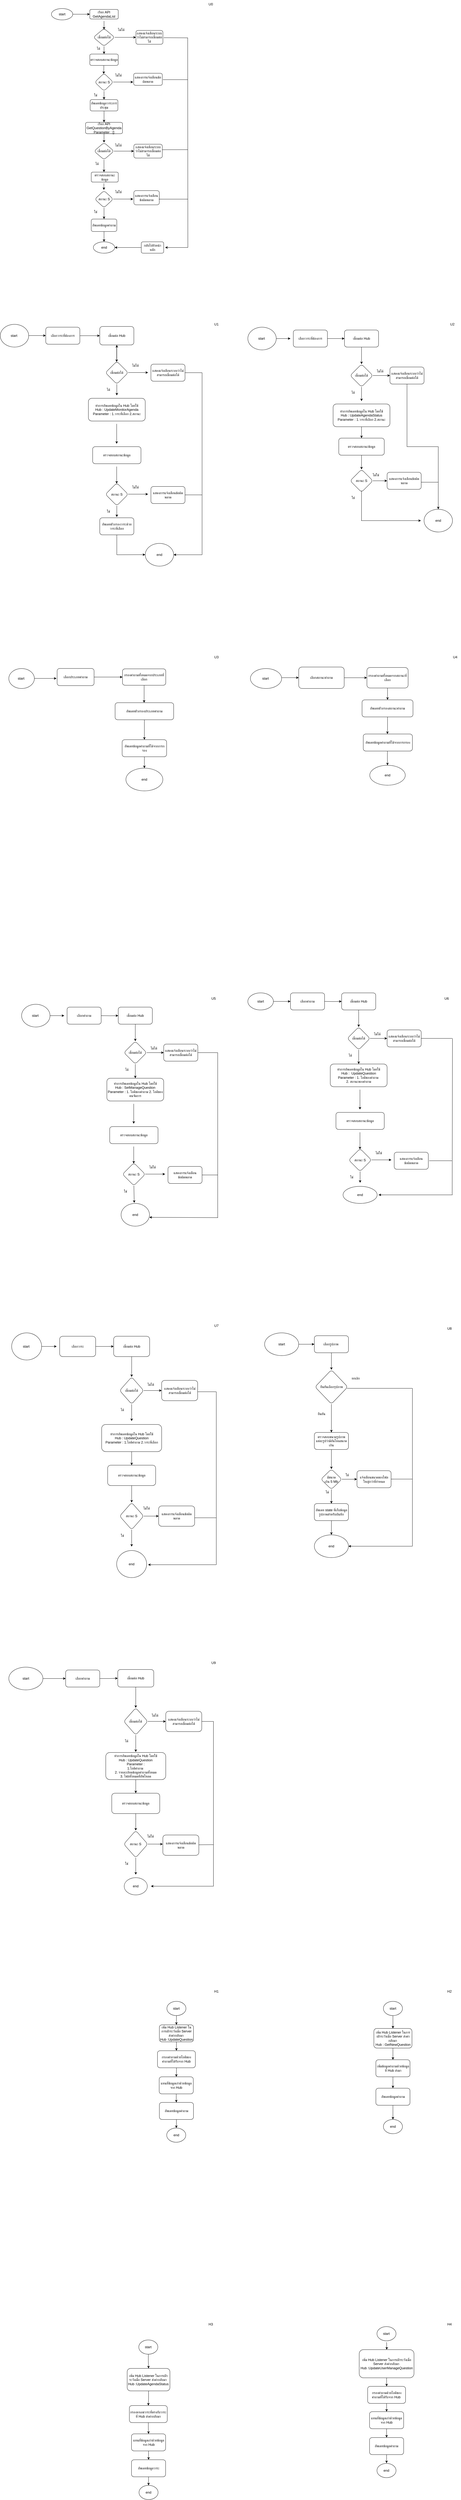 <mxfile version="20.0.4" type="github">
  <diagram id="H9ZrI43M73sGWypSq_Jb" name="Page-1">
    <mxGraphModel dx="1244" dy="1979" grid="1" gridSize="10" guides="1" tooltips="1" connect="1" arrows="1" fold="1" page="1" pageScale="1" pageWidth="827" pageHeight="1169" math="0" shadow="0">
      <root>
        <mxCell id="0" />
        <mxCell id="1" parent="0" />
        <mxCell id="FMrHo2OvU-c8rs8Sghoq-2" value="" style="group" parent="1" vertex="1" connectable="0">
          <mxGeometry x="50" y="3575" width="760" height="990" as="geometry" />
        </mxCell>
        <mxCell id="FMrHo2OvU-c8rs8Sghoq-3" value="start&amp;nbsp;" style="ellipse;whiteSpace=wrap;html=1;" parent="FMrHo2OvU-c8rs8Sghoq-2" vertex="1">
          <mxGeometry width="105.556" height="95.422" as="geometry" />
        </mxCell>
        <mxCell id="FMrHo2OvU-c8rs8Sghoq-4" value="" style="endArrow=classic;html=1;rounded=0;" parent="FMrHo2OvU-c8rs8Sghoq-2" edge="1">
          <mxGeometry width="50" height="50" relative="1" as="geometry">
            <mxPoint x="105.556" y="47.711" as="sourcePoint" />
            <mxPoint x="158.333" y="47.711" as="targetPoint" />
          </mxGeometry>
        </mxCell>
        <mxCell id="FMrHo2OvU-c8rs8Sghoq-5" value="เลือกวาระ" style="rounded=1;whiteSpace=wrap;html=1;" parent="FMrHo2OvU-c8rs8Sghoq-2" vertex="1">
          <mxGeometry x="168.889" y="11.928" width="126.667" height="71.566" as="geometry" />
        </mxCell>
        <mxCell id="FMrHo2OvU-c8rs8Sghoq-6" value="เชื่อมต่อ Hub" style="rounded=1;whiteSpace=wrap;html=1;" parent="FMrHo2OvU-c8rs8Sghoq-2" vertex="1">
          <mxGeometry x="358.889" y="11.928" width="126.667" height="71.566" as="geometry" />
        </mxCell>
        <mxCell id="FMrHo2OvU-c8rs8Sghoq-7" value="" style="edgeStyle=orthogonalEdgeStyle;rounded=0;orthogonalLoop=1;jettySize=auto;html=1;" parent="FMrHo2OvU-c8rs8Sghoq-2" source="FMrHo2OvU-c8rs8Sghoq-5" target="FMrHo2OvU-c8rs8Sghoq-6" edge="1">
          <mxGeometry relative="1" as="geometry" />
        </mxCell>
        <mxCell id="FMrHo2OvU-c8rs8Sghoq-8" value="เเสดงแจ้งเตือนระบบว่าไม่สามารถเชื่อมต่อได้" style="whiteSpace=wrap;html=1;rounded=1;" parent="FMrHo2OvU-c8rs8Sghoq-2" vertex="1">
          <mxGeometry x="527.778" y="166.988" width="126.667" height="71.566" as="geometry" />
        </mxCell>
        <mxCell id="FMrHo2OvU-c8rs8Sghoq-9" value="ไม่ได้" style="text;html=1;align=center;verticalAlign=middle;resizable=0;points=[];autosize=1;strokeColor=none;fillColor=none;" parent="FMrHo2OvU-c8rs8Sghoq-2" vertex="1">
          <mxGeometry x="464.444" y="166.988" width="50" height="30" as="geometry" />
        </mxCell>
        <mxCell id="FMrHo2OvU-c8rs8Sghoq-10" value="ตรวจสอบสถานะข้อมูล" style="rounded=1;whiteSpace=wrap;html=1;" parent="FMrHo2OvU-c8rs8Sghoq-2" vertex="1">
          <mxGeometry x="337.778" y="465.181" width="168.889" height="71.566" as="geometry" />
        </mxCell>
        <mxCell id="FMrHo2OvU-c8rs8Sghoq-11" value="" style="group" parent="FMrHo2OvU-c8rs8Sghoq-2" vertex="1" connectable="0">
          <mxGeometry x="369.444" y="155.06" width="95" height="155.06" as="geometry" />
        </mxCell>
        <mxCell id="FMrHo2OvU-c8rs8Sghoq-12" value="" style="edgeStyle=orthogonalEdgeStyle;rounded=0;orthogonalLoop=1;jettySize=auto;html=1;" parent="FMrHo2OvU-c8rs8Sghoq-11" source="FMrHo2OvU-c8rs8Sghoq-13" edge="1">
          <mxGeometry relative="1" as="geometry">
            <mxPoint x="52.778" y="155.06" as="targetPoint" />
          </mxGeometry>
        </mxCell>
        <mxCell id="FMrHo2OvU-c8rs8Sghoq-13" value="เชื่อมต่อได้" style="rhombus;whiteSpace=wrap;html=1;rounded=1;" parent="FMrHo2OvU-c8rs8Sghoq-11" vertex="1">
          <mxGeometry x="10.556" width="84.444" height="95.422" as="geometry" />
        </mxCell>
        <mxCell id="FMrHo2OvU-c8rs8Sghoq-14" value="ได้" style="text;html=1;align=center;verticalAlign=middle;resizable=0;points=[];autosize=1;strokeColor=none;fillColor=none;" parent="FMrHo2OvU-c8rs8Sghoq-11" vertex="1">
          <mxGeometry y="101.386" width="40" height="30" as="geometry" />
        </mxCell>
        <mxCell id="FMrHo2OvU-c8rs8Sghoq-15" value="" style="edgeStyle=orthogonalEdgeStyle;rounded=0;orthogonalLoop=1;jettySize=auto;html=1;" parent="FMrHo2OvU-c8rs8Sghoq-2" source="FMrHo2OvU-c8rs8Sghoq-6" target="FMrHo2OvU-c8rs8Sghoq-13" edge="1">
          <mxGeometry relative="1" as="geometry" />
        </mxCell>
        <mxCell id="FMrHo2OvU-c8rs8Sghoq-16" value="" style="edgeStyle=orthogonalEdgeStyle;rounded=0;orthogonalLoop=1;jettySize=auto;html=1;" parent="FMrHo2OvU-c8rs8Sghoq-2" source="FMrHo2OvU-c8rs8Sghoq-13" target="FMrHo2OvU-c8rs8Sghoq-8" edge="1">
          <mxGeometry relative="1" as="geometry" />
        </mxCell>
        <mxCell id="FMrHo2OvU-c8rs8Sghoq-17" value="" style="group" parent="FMrHo2OvU-c8rs8Sghoq-2" vertex="1" connectable="0">
          <mxGeometry x="369.444" y="596.386" width="95" height="155.06" as="geometry" />
        </mxCell>
        <mxCell id="FMrHo2OvU-c8rs8Sghoq-18" value="" style="edgeStyle=orthogonalEdgeStyle;rounded=0;orthogonalLoop=1;jettySize=auto;html=1;" parent="FMrHo2OvU-c8rs8Sghoq-17" source="FMrHo2OvU-c8rs8Sghoq-19" edge="1">
          <mxGeometry relative="1" as="geometry">
            <mxPoint x="52.778" y="155.06" as="targetPoint" />
          </mxGeometry>
        </mxCell>
        <mxCell id="FMrHo2OvU-c8rs8Sghoq-19" value="สถานะ S" style="rhombus;whiteSpace=wrap;html=1;rounded=1;" parent="FMrHo2OvU-c8rs8Sghoq-17" vertex="1">
          <mxGeometry x="10.556" width="84.444" height="95.422" as="geometry" />
        </mxCell>
        <mxCell id="FMrHo2OvU-c8rs8Sghoq-20" value="ใช่" style="text;html=1;align=center;verticalAlign=middle;resizable=0;points=[];autosize=1;strokeColor=none;fillColor=none;" parent="FMrHo2OvU-c8rs8Sghoq-17" vertex="1">
          <mxGeometry y="101.386" width="40" height="30" as="geometry" />
        </mxCell>
        <mxCell id="FMrHo2OvU-c8rs8Sghoq-21" value="" style="edgeStyle=orthogonalEdgeStyle;rounded=0;orthogonalLoop=1;jettySize=auto;html=1;" parent="FMrHo2OvU-c8rs8Sghoq-2" source="FMrHo2OvU-c8rs8Sghoq-10" target="FMrHo2OvU-c8rs8Sghoq-19" edge="1">
          <mxGeometry relative="1" as="geometry" />
        </mxCell>
        <mxCell id="FMrHo2OvU-c8rs8Sghoq-22" value="แสดงการแจ้งเตือนข้อผิดพลาด" style="whiteSpace=wrap;html=1;rounded=1;" parent="FMrHo2OvU-c8rs8Sghoq-2" vertex="1">
          <mxGeometry x="517.222" y="608.313" width="126.667" height="71.566" as="geometry" />
        </mxCell>
        <mxCell id="FMrHo2OvU-c8rs8Sghoq-23" value="" style="edgeStyle=orthogonalEdgeStyle;rounded=0;orthogonalLoop=1;jettySize=auto;html=1;" parent="FMrHo2OvU-c8rs8Sghoq-2" source="FMrHo2OvU-c8rs8Sghoq-19" target="FMrHo2OvU-c8rs8Sghoq-22" edge="1">
          <mxGeometry relative="1" as="geometry" />
        </mxCell>
        <mxCell id="FMrHo2OvU-c8rs8Sghoq-24" value="" style="edgeStyle=orthogonalEdgeStyle;rounded=0;orthogonalLoop=1;jettySize=auto;html=1;" parent="FMrHo2OvU-c8rs8Sghoq-2" source="FMrHo2OvU-c8rs8Sghoq-25" target="FMrHo2OvU-c8rs8Sghoq-10" edge="1">
          <mxGeometry relative="1" as="geometry" />
        </mxCell>
        <mxCell id="FMrHo2OvU-c8rs8Sghoq-25" value="ทำการอัพเดทข้อมูลใน Hub โดยใช้ &lt;br&gt;Hub : UpdateQuestion&lt;br&gt;Parameter : 1.ไอดีคำถาม 2.วาระที่เลือก" style="rounded=1;whiteSpace=wrap;html=1;" parent="FMrHo2OvU-c8rs8Sghoq-2" vertex="1">
          <mxGeometry x="316.667" y="322.048" width="211.111" height="95.422" as="geometry" />
        </mxCell>
        <mxCell id="FMrHo2OvU-c8rs8Sghoq-26" value="ไม่ใช่" style="text;html=1;align=center;verticalAlign=middle;resizable=0;points=[];autosize=1;strokeColor=none;fillColor=none;" parent="FMrHo2OvU-c8rs8Sghoq-2" vertex="1">
          <mxGeometry x="448.611" y="602.349" width="50" height="30" as="geometry" />
        </mxCell>
        <mxCell id="FMrHo2OvU-c8rs8Sghoq-33" value="" style="endArrow=none;html=1;rounded=0;strokeColor=default;" parent="FMrHo2OvU-c8rs8Sghoq-2" edge="1">
          <mxGeometry width="50" height="50" relative="1" as="geometry">
            <mxPoint x="643.889" y="650.06" as="sourcePoint" />
            <mxPoint x="720" y="650" as="targetPoint" />
          </mxGeometry>
        </mxCell>
        <mxCell id="FMrHo2OvU-c8rs8Sghoq-115" value="" style="endArrow=none;html=1;rounded=0;" parent="FMrHo2OvU-c8rs8Sghoq-2" edge="1">
          <mxGeometry width="50" height="50" relative="1" as="geometry">
            <mxPoint x="654.44" y="206.99" as="sourcePoint" />
            <mxPoint x="720" y="207" as="targetPoint" />
          </mxGeometry>
        </mxCell>
        <mxCell id="FMrHo2OvU-c8rs8Sghoq-117" value="" style="endArrow=none;html=1;rounded=0;" parent="FMrHo2OvU-c8rs8Sghoq-2" edge="1">
          <mxGeometry width="50" height="50" relative="1" as="geometry">
            <mxPoint x="720" y="206.99" as="sourcePoint" />
            <mxPoint x="720" y="815" as="targetPoint" />
          </mxGeometry>
        </mxCell>
        <mxCell id="FMrHo2OvU-c8rs8Sghoq-30" value="end" style="ellipse;whiteSpace=wrap;html=1;" parent="FMrHo2OvU-c8rs8Sghoq-2" vertex="1">
          <mxGeometry x="369.444" y="764.998" width="105.556" height="95.422" as="geometry" />
        </mxCell>
        <mxCell id="FMrHo2OvU-c8rs8Sghoq-118" value="" style="endArrow=classic;html=1;rounded=0;" parent="FMrHo2OvU-c8rs8Sghoq-2" edge="1">
          <mxGeometry width="50" height="50" relative="1" as="geometry">
            <mxPoint x="720" y="815" as="sourcePoint" />
            <mxPoint x="480" y="815" as="targetPoint" />
          </mxGeometry>
        </mxCell>
        <mxCell id="FMrHo2OvU-c8rs8Sghoq-82" value="" style="edgeStyle=orthogonalEdgeStyle;rounded=0;orthogonalLoop=1;jettySize=auto;html=1;" parent="1" source="FMrHo2OvU-c8rs8Sghoq-65" target="FMrHo2OvU-c8rs8Sghoq-81" edge="1">
          <mxGeometry relative="1" as="geometry" />
        </mxCell>
        <mxCell id="FMrHo2OvU-c8rs8Sghoq-65" value="start" style="ellipse;whiteSpace=wrap;html=1;rounded=1;" parent="1" vertex="1">
          <mxGeometry x="40" y="4750" width="120" height="80" as="geometry" />
        </mxCell>
        <mxCell id="FMrHo2OvU-c8rs8Sghoq-67" value="" style="group" parent="1" vertex="1" connectable="0">
          <mxGeometry x="890" y="1240" width="690" height="660" as="geometry" />
        </mxCell>
        <mxCell id="NFxBXwBvF9NyGnt5mvOB-206" value="start&amp;nbsp;" style="ellipse;whiteSpace=wrap;html=1;" parent="FMrHo2OvU-c8rs8Sghoq-67" vertex="1">
          <mxGeometry width="110" height="70" as="geometry" />
        </mxCell>
        <mxCell id="NFxBXwBvF9NyGnt5mvOB-208" value="เลือกสถานะคำถาม" style="rounded=1;whiteSpace=wrap;html=1;" parent="FMrHo2OvU-c8rs8Sghoq-67" vertex="1">
          <mxGeometry x="170" y="-5.41" width="160" height="75.41" as="geometry" />
        </mxCell>
        <mxCell id="NFxBXwBvF9NyGnt5mvOB-217" value="" style="edgeStyle=orthogonalEdgeStyle;rounded=0;orthogonalLoop=1;jettySize=auto;html=1;strokeColor=default;" parent="FMrHo2OvU-c8rs8Sghoq-67" source="NFxBXwBvF9NyGnt5mvOB-206" target="NFxBXwBvF9NyGnt5mvOB-208" edge="1">
          <mxGeometry relative="1" as="geometry">
            <Array as="points">
              <mxPoint x="120" y="32" />
              <mxPoint x="120" y="32" />
            </Array>
          </mxGeometry>
        </mxCell>
        <mxCell id="NFxBXwBvF9NyGnt5mvOB-209" value="กรองคำถามทั้งหมดจากสถานะที่เลือก" style="rounded=1;whiteSpace=wrap;html=1;" parent="FMrHo2OvU-c8rs8Sghoq-67" vertex="1">
          <mxGeometry x="410" y="-3.77" width="144.95" height="72.14" as="geometry" />
        </mxCell>
        <mxCell id="NFxBXwBvF9NyGnt5mvOB-210" value="" style="edgeStyle=orthogonalEdgeStyle;rounded=0;orthogonalLoop=1;jettySize=auto;html=1;" parent="FMrHo2OvU-c8rs8Sghoq-67" source="NFxBXwBvF9NyGnt5mvOB-208" target="NFxBXwBvF9NyGnt5mvOB-209" edge="1">
          <mxGeometry relative="1" as="geometry" />
        </mxCell>
        <mxCell id="NFxBXwBvF9NyGnt5mvOB-213" value="อัพเดทตัวกรองสถานะคำถาม" style="rounded=1;whiteSpace=wrap;html=1;" parent="FMrHo2OvU-c8rs8Sghoq-67" vertex="1">
          <mxGeometry x="392.86" y="110" width="179.23" height="60" as="geometry" />
        </mxCell>
        <mxCell id="NFxBXwBvF9NyGnt5mvOB-218" value="" style="edgeStyle=orthogonalEdgeStyle;rounded=0;orthogonalLoop=1;jettySize=auto;html=1;strokeColor=default;" parent="FMrHo2OvU-c8rs8Sghoq-67" source="NFxBXwBvF9NyGnt5mvOB-209" target="NFxBXwBvF9NyGnt5mvOB-213" edge="1">
          <mxGeometry relative="1" as="geometry" />
        </mxCell>
        <mxCell id="NFxBXwBvF9NyGnt5mvOB-215" value="อัพเดทข้อมูลคำถามที่ได้จากการกรอง" style="rounded=1;whiteSpace=wrap;html=1;" parent="FMrHo2OvU-c8rs8Sghoq-67" vertex="1">
          <mxGeometry x="397.11" y="230" width="172.89" height="60" as="geometry" />
        </mxCell>
        <mxCell id="NFxBXwBvF9NyGnt5mvOB-212" style="edgeStyle=orthogonalEdgeStyle;rounded=0;orthogonalLoop=1;jettySize=auto;html=1;strokeColor=default;" parent="FMrHo2OvU-c8rs8Sghoq-67" source="NFxBXwBvF9NyGnt5mvOB-213" target="NFxBXwBvF9NyGnt5mvOB-215" edge="1">
          <mxGeometry relative="1" as="geometry">
            <Array as="points">
              <mxPoint x="482" y="210" />
              <mxPoint x="482" y="210" />
            </Array>
          </mxGeometry>
        </mxCell>
        <mxCell id="NFxBXwBvF9NyGnt5mvOB-216" value="end" style="ellipse;whiteSpace=wrap;html=1;" parent="FMrHo2OvU-c8rs8Sghoq-67" vertex="1">
          <mxGeometry x="420" y="340" width="124.95" height="70" as="geometry" />
        </mxCell>
        <mxCell id="NFxBXwBvF9NyGnt5mvOB-214" value="" style="edgeStyle=orthogonalEdgeStyle;rounded=0;orthogonalLoop=1;jettySize=auto;html=1;strokeColor=default;" parent="FMrHo2OvU-c8rs8Sghoq-67" source="NFxBXwBvF9NyGnt5mvOB-215" target="NFxBXwBvF9NyGnt5mvOB-216" edge="1">
          <mxGeometry relative="1" as="geometry">
            <Array as="points">
              <mxPoint x="482" y="315" />
            </Array>
          </mxGeometry>
        </mxCell>
        <mxCell id="NFxBXwBvF9NyGnt5mvOB-221" value="start&amp;nbsp;" style="ellipse;whiteSpace=wrap;html=1;" parent="1" vertex="1">
          <mxGeometry x="40" y="1240" width="90" height="70" as="geometry" />
        </mxCell>
        <mxCell id="NFxBXwBvF9NyGnt5mvOB-222" value="" style="endArrow=classic;html=1;rounded=0;" parent="1" edge="1">
          <mxGeometry width="50" height="50" relative="1" as="geometry">
            <mxPoint x="129.996" y="1274.624" as="sourcePoint" />
            <mxPoint x="207.773" y="1274.624" as="targetPoint" />
          </mxGeometry>
        </mxCell>
        <mxCell id="NFxBXwBvF9NyGnt5mvOB-223" value="เลือกประเภทคำถาม" style="rounded=1;whiteSpace=wrap;html=1;" parent="1" vertex="1">
          <mxGeometry x="210" y="1239.66" width="130" height="60.34" as="geometry" />
        </mxCell>
        <mxCell id="NFxBXwBvF9NyGnt5mvOB-224" value="กรองคำถามทั้งหมดจากประเภทที่เลือก" style="rounded=1;whiteSpace=wrap;html=1;" parent="1" vertex="1">
          <mxGeometry x="440" y="1240.97" width="152.22" height="57.72" as="geometry" />
        </mxCell>
        <mxCell id="NFxBXwBvF9NyGnt5mvOB-225" value="" style="edgeStyle=orthogonalEdgeStyle;rounded=0;orthogonalLoop=1;jettySize=auto;html=1;" parent="1" source="NFxBXwBvF9NyGnt5mvOB-223" target="NFxBXwBvF9NyGnt5mvOB-224" edge="1">
          <mxGeometry relative="1" as="geometry" />
        </mxCell>
        <mxCell id="NFxBXwBvF9NyGnt5mvOB-226" value="" style="edgeStyle=orthogonalEdgeStyle;rounded=0;orthogonalLoop=1;jettySize=auto;html=1;" parent="1" source="NFxBXwBvF9NyGnt5mvOB-224" edge="1">
          <mxGeometry relative="1" as="geometry">
            <mxPoint x="516" y="1360" as="targetPoint" />
          </mxGeometry>
        </mxCell>
        <mxCell id="NFxBXwBvF9NyGnt5mvOB-228" value="อัพเดทตัวกรองประเภทคำถาม" style="rounded=1;whiteSpace=wrap;html=1;" parent="1" vertex="1">
          <mxGeometry x="414" y="1360" width="206" height="60" as="geometry" />
        </mxCell>
        <mxCell id="NFxBXwBvF9NyGnt5mvOB-230" value="อัพเดทข้อมูลคำถามที่ได้จากการกรอง" style="rounded=1;whiteSpace=wrap;html=1;" parent="1" vertex="1">
          <mxGeometry x="438.72" y="1490" width="156.55" height="60" as="geometry" />
        </mxCell>
        <mxCell id="NFxBXwBvF9NyGnt5mvOB-227" style="edgeStyle=orthogonalEdgeStyle;rounded=0;orthogonalLoop=1;jettySize=auto;html=1;strokeColor=default;" parent="1" source="NFxBXwBvF9NyGnt5mvOB-228" target="NFxBXwBvF9NyGnt5mvOB-230" edge="1">
          <mxGeometry relative="1" as="geometry" />
        </mxCell>
        <mxCell id="NFxBXwBvF9NyGnt5mvOB-231" value="end" style="ellipse;whiteSpace=wrap;html=1;" parent="1" vertex="1">
          <mxGeometry x="452" y="1590" width="130" height="80" as="geometry" />
        </mxCell>
        <mxCell id="NFxBXwBvF9NyGnt5mvOB-229" value="" style="edgeStyle=orthogonalEdgeStyle;rounded=0;orthogonalLoop=1;jettySize=auto;html=1;strokeColor=default;" parent="1" source="NFxBXwBvF9NyGnt5mvOB-230" target="NFxBXwBvF9NyGnt5mvOB-231" edge="1">
          <mxGeometry relative="1" as="geometry" />
        </mxCell>
        <mxCell id="FMrHo2OvU-c8rs8Sghoq-70" value="U1" style="text;html=1;align=center;verticalAlign=middle;resizable=0;points=[];autosize=1;strokeColor=none;fillColor=none;" parent="1" vertex="1">
          <mxGeometry x="750" y="15" width="40" height="30" as="geometry" />
        </mxCell>
        <mxCell id="FMrHo2OvU-c8rs8Sghoq-71" value="U2" style="text;html=1;align=center;verticalAlign=middle;resizable=0;points=[];autosize=1;strokeColor=none;fillColor=none;" parent="1" vertex="1">
          <mxGeometry x="1580" y="15" width="40" height="30" as="geometry" />
        </mxCell>
        <mxCell id="FMrHo2OvU-c8rs8Sghoq-72" value="U3" style="text;html=1;align=center;verticalAlign=middle;resizable=0;points=[];autosize=1;strokeColor=none;fillColor=none;" parent="1" vertex="1">
          <mxGeometry x="750" y="1185" width="40" height="30" as="geometry" />
        </mxCell>
        <mxCell id="FMrHo2OvU-c8rs8Sghoq-73" value="U4" style="text;html=1;align=center;verticalAlign=middle;resizable=0;points=[];autosize=1;strokeColor=none;fillColor=none;" parent="1" vertex="1">
          <mxGeometry x="1590" y="1185" width="40" height="30" as="geometry" />
        </mxCell>
        <mxCell id="FMrHo2OvU-c8rs8Sghoq-75" value="U5" style="text;html=1;align=center;verticalAlign=middle;resizable=0;points=[];autosize=1;strokeColor=none;fillColor=none;" parent="1" vertex="1">
          <mxGeometry x="740" y="2385" width="40" height="30" as="geometry" />
        </mxCell>
        <mxCell id="FMrHo2OvU-c8rs8Sghoq-76" value="U6" style="text;html=1;align=center;verticalAlign=middle;resizable=0;points=[];autosize=1;strokeColor=none;fillColor=none;" parent="1" vertex="1">
          <mxGeometry x="1560" y="2385" width="40" height="30" as="geometry" />
        </mxCell>
        <mxCell id="FMrHo2OvU-c8rs8Sghoq-77" value="U7" style="text;html=1;align=center;verticalAlign=middle;resizable=0;points=[];autosize=1;strokeColor=none;fillColor=none;" parent="1" vertex="1">
          <mxGeometry x="750" y="3535" width="40" height="30" as="geometry" />
        </mxCell>
        <mxCell id="FMrHo2OvU-c8rs8Sghoq-78" value="U8&lt;br&gt;" style="text;html=1;align=center;verticalAlign=middle;resizable=0;points=[];autosize=1;strokeColor=none;fillColor=none;" parent="1" vertex="1">
          <mxGeometry x="1570" y="3545" width="40" height="30" as="geometry" />
        </mxCell>
        <mxCell id="FMrHo2OvU-c8rs8Sghoq-79" value="" style="group" parent="1" vertex="1" connectable="0">
          <mxGeometry x="940" y="3575" width="520" height="790" as="geometry" />
        </mxCell>
        <mxCell id="FMrHo2OvU-c8rs8Sghoq-36" value="start" style="ellipse;whiteSpace=wrap;html=1;" parent="FMrHo2OvU-c8rs8Sghoq-79" vertex="1">
          <mxGeometry width="120" height="80" as="geometry" />
        </mxCell>
        <mxCell id="FMrHo2OvU-c8rs8Sghoq-37" value="เลือกรูปภาพ&amp;nbsp;" style="rounded=1;whiteSpace=wrap;html=1;" parent="FMrHo2OvU-c8rs8Sghoq-79" vertex="1">
          <mxGeometry x="175" y="10" width="120" height="60" as="geometry" />
        </mxCell>
        <mxCell id="FMrHo2OvU-c8rs8Sghoq-41" value="" style="edgeStyle=orthogonalEdgeStyle;rounded=0;orthogonalLoop=1;jettySize=auto;html=1;" parent="FMrHo2OvU-c8rs8Sghoq-79" source="FMrHo2OvU-c8rs8Sghoq-36" target="FMrHo2OvU-c8rs8Sghoq-37" edge="1">
          <mxGeometry relative="1" as="geometry" />
        </mxCell>
        <mxCell id="FMrHo2OvU-c8rs8Sghoq-39" value="ยืนยันเลือกรุปภาพ" style="rhombus;whiteSpace=wrap;html=1;rounded=1;" parent="FMrHo2OvU-c8rs8Sghoq-79" vertex="1">
          <mxGeometry x="177.5" y="130" width="115" height="120" as="geometry" />
        </mxCell>
        <mxCell id="FMrHo2OvU-c8rs8Sghoq-40" value="" style="edgeStyle=orthogonalEdgeStyle;rounded=0;orthogonalLoop=1;jettySize=auto;html=1;" parent="FMrHo2OvU-c8rs8Sghoq-79" source="FMrHo2OvU-c8rs8Sghoq-37" target="FMrHo2OvU-c8rs8Sghoq-39" edge="1">
          <mxGeometry relative="1" as="geometry" />
        </mxCell>
        <mxCell id="FMrHo2OvU-c8rs8Sghoq-44" value="ยกเลิก" style="text;html=1;align=center;verticalAlign=middle;resizable=0;points=[];autosize=1;strokeColor=none;fillColor=none;" parent="FMrHo2OvU-c8rs8Sghoq-79" vertex="1">
          <mxGeometry x="290" y="145" width="60" height="30" as="geometry" />
        </mxCell>
        <mxCell id="FMrHo2OvU-c8rs8Sghoq-45" value="ตรวจสอบขนาดรูปภาพ&lt;br&gt;แต่ละรูปว่ามีอันไหนขนาดเกิน" style="whiteSpace=wrap;html=1;rounded=1;" parent="FMrHo2OvU-c8rs8Sghoq-79" vertex="1">
          <mxGeometry x="175" y="350" width="120" height="60" as="geometry" />
        </mxCell>
        <mxCell id="FMrHo2OvU-c8rs8Sghoq-46" value="" style="edgeStyle=orthogonalEdgeStyle;rounded=0;orthogonalLoop=1;jettySize=auto;html=1;" parent="FMrHo2OvU-c8rs8Sghoq-79" source="FMrHo2OvU-c8rs8Sghoq-39" target="FMrHo2OvU-c8rs8Sghoq-45" edge="1">
          <mxGeometry relative="1" as="geometry" />
        </mxCell>
        <mxCell id="FMrHo2OvU-c8rs8Sghoq-47" value="ยืนยัน" style="text;html=1;align=center;verticalAlign=middle;resizable=0;points=[];autosize=1;strokeColor=none;fillColor=none;" parent="FMrHo2OvU-c8rs8Sghoq-79" vertex="1">
          <mxGeometry x="175" y="270" width="50" height="30" as="geometry" />
        </mxCell>
        <mxCell id="FMrHo2OvU-c8rs8Sghoq-48" value="" style="endArrow=none;html=1;rounded=0;" parent="FMrHo2OvU-c8rs8Sghoq-79" edge="1">
          <mxGeometry width="50" height="50" relative="1" as="geometry">
            <mxPoint x="290" y="195" as="sourcePoint" />
            <mxPoint x="520" y="195" as="targetPoint" />
          </mxGeometry>
        </mxCell>
        <mxCell id="FMrHo2OvU-c8rs8Sghoq-49" value="end" style="ellipse;whiteSpace=wrap;html=1;rounded=1;" parent="FMrHo2OvU-c8rs8Sghoq-79" vertex="1">
          <mxGeometry x="175" y="710" width="120" height="80" as="geometry" />
        </mxCell>
        <mxCell id="FMrHo2OvU-c8rs8Sghoq-50" value="" style="endArrow=none;html=1;rounded=0;" parent="FMrHo2OvU-c8rs8Sghoq-79" edge="1">
          <mxGeometry width="50" height="50" relative="1" as="geometry">
            <mxPoint x="520" y="750" as="sourcePoint" />
            <mxPoint x="520" y="195" as="targetPoint" />
          </mxGeometry>
        </mxCell>
        <mxCell id="FMrHo2OvU-c8rs8Sghoq-52" value="" style="endArrow=classic;html=1;rounded=0;entryX=1;entryY=0.5;entryDx=0;entryDy=0;" parent="FMrHo2OvU-c8rs8Sghoq-79" target="FMrHo2OvU-c8rs8Sghoq-49" edge="1">
          <mxGeometry width="50" height="50" relative="1" as="geometry">
            <mxPoint x="520" y="750" as="sourcePoint" />
            <mxPoint x="430" y="1030" as="targetPoint" />
          </mxGeometry>
        </mxCell>
        <mxCell id="FMrHo2OvU-c8rs8Sghoq-53" value="มีขนาด&lt;br&gt;เกิน 5 Mb" style="rhombus;whiteSpace=wrap;html=1;rounded=1;" parent="FMrHo2OvU-c8rs8Sghoq-79" vertex="1">
          <mxGeometry x="198.13" y="479" width="73.75" height="71" as="geometry" />
        </mxCell>
        <mxCell id="FMrHo2OvU-c8rs8Sghoq-54" value="" style="edgeStyle=orthogonalEdgeStyle;rounded=0;orthogonalLoop=1;jettySize=auto;html=1;" parent="FMrHo2OvU-c8rs8Sghoq-79" source="FMrHo2OvU-c8rs8Sghoq-45" target="FMrHo2OvU-c8rs8Sghoq-53" edge="1">
          <mxGeometry relative="1" as="geometry" />
        </mxCell>
        <mxCell id="FMrHo2OvU-c8rs8Sghoq-55" value="แจ้งเตือนขนาดของไฟลใหญ่กว่าที่กำหนด" style="rounded=1;whiteSpace=wrap;html=1;" parent="FMrHo2OvU-c8rs8Sghoq-79" vertex="1">
          <mxGeometry x="325" y="484.5" width="120" height="60" as="geometry" />
        </mxCell>
        <mxCell id="FMrHo2OvU-c8rs8Sghoq-56" value="" style="edgeStyle=orthogonalEdgeStyle;rounded=0;orthogonalLoop=1;jettySize=auto;html=1;" parent="FMrHo2OvU-c8rs8Sghoq-79" source="FMrHo2OvU-c8rs8Sghoq-53" target="FMrHo2OvU-c8rs8Sghoq-55" edge="1">
          <mxGeometry relative="1" as="geometry" />
        </mxCell>
        <mxCell id="FMrHo2OvU-c8rs8Sghoq-58" value="" style="endArrow=none;html=1;rounded=0;" parent="FMrHo2OvU-c8rs8Sghoq-79" edge="1">
          <mxGeometry width="50" height="50" relative="1" as="geometry">
            <mxPoint x="445" y="513.97" as="sourcePoint" />
            <mxPoint x="520" y="513.97" as="targetPoint" />
          </mxGeometry>
        </mxCell>
        <mxCell id="FMrHo2OvU-c8rs8Sghoq-60" value="ใช่" style="text;html=1;align=center;verticalAlign=middle;resizable=0;points=[];autosize=1;strokeColor=none;fillColor=none;" parent="FMrHo2OvU-c8rs8Sghoq-79" vertex="1">
          <mxGeometry x="270" y="485" width="40" height="30" as="geometry" />
        </mxCell>
        <mxCell id="FMrHo2OvU-c8rs8Sghoq-63" value="" style="edgeStyle=orthogonalEdgeStyle;rounded=0;orthogonalLoop=1;jettySize=auto;html=1;" parent="FMrHo2OvU-c8rs8Sghoq-79" source="FMrHo2OvU-c8rs8Sghoq-61" target="FMrHo2OvU-c8rs8Sghoq-49" edge="1">
          <mxGeometry relative="1" as="geometry" />
        </mxCell>
        <mxCell id="FMrHo2OvU-c8rs8Sghoq-61" value="อัพเดท state ที่เก็บข้อมูลรูปภาพสำหรับบันทึก" style="rounded=1;whiteSpace=wrap;html=1;" parent="FMrHo2OvU-c8rs8Sghoq-79" vertex="1">
          <mxGeometry x="175" y="600" width="120" height="60" as="geometry" />
        </mxCell>
        <mxCell id="FMrHo2OvU-c8rs8Sghoq-62" value="" style="edgeStyle=orthogonalEdgeStyle;rounded=0;orthogonalLoop=1;jettySize=auto;html=1;" parent="FMrHo2OvU-c8rs8Sghoq-79" source="FMrHo2OvU-c8rs8Sghoq-53" target="FMrHo2OvU-c8rs8Sghoq-61" edge="1">
          <mxGeometry relative="1" as="geometry" />
        </mxCell>
        <mxCell id="FMrHo2OvU-c8rs8Sghoq-64" value="ไม่" style="text;html=1;align=center;verticalAlign=middle;resizable=0;points=[];autosize=1;strokeColor=none;fillColor=none;" parent="FMrHo2OvU-c8rs8Sghoq-79" vertex="1">
          <mxGeometry x="200" y="545" width="40" height="30" as="geometry" />
        </mxCell>
        <mxCell id="FMrHo2OvU-c8rs8Sghoq-80" value="U9" style="text;html=1;align=center;verticalAlign=middle;resizable=0;points=[];autosize=1;strokeColor=none;fillColor=none;" parent="1" vertex="1">
          <mxGeometry x="740" y="4720" width="40" height="30" as="geometry" />
        </mxCell>
        <mxCell id="FMrHo2OvU-c8rs8Sghoq-95" value="" style="edgeStyle=orthogonalEdgeStyle;rounded=0;orthogonalLoop=1;jettySize=auto;html=1;" parent="1" source="FMrHo2OvU-c8rs8Sghoq-81" target="FMrHo2OvU-c8rs8Sghoq-85" edge="1">
          <mxGeometry relative="1" as="geometry" />
        </mxCell>
        <mxCell id="FMrHo2OvU-c8rs8Sghoq-81" value="เลือกคำถาม" style="whiteSpace=wrap;html=1;rounded=1;" parent="1" vertex="1">
          <mxGeometry x="240" y="4760" width="120" height="60" as="geometry" />
        </mxCell>
        <mxCell id="FMrHo2OvU-c8rs8Sghoq-85" value="เชื่อมต่อ Hub" style="rounded=1;whiteSpace=wrap;html=1;" parent="1" vertex="1">
          <mxGeometry x="423.33" y="4758.43" width="126.67" height="61.57" as="geometry" />
        </mxCell>
        <mxCell id="FMrHo2OvU-c8rs8Sghoq-112" style="edgeStyle=orthogonalEdgeStyle;rounded=0;orthogonalLoop=1;jettySize=auto;html=1;" parent="1" source="FMrHo2OvU-c8rs8Sghoq-87" edge="1">
          <mxGeometry relative="1" as="geometry">
            <mxPoint x="540" y="5520" as="targetPoint" />
            <Array as="points">
              <mxPoint x="760" y="4941" />
              <mxPoint x="760" y="5520" />
              <mxPoint x="550" y="5520" />
            </Array>
          </mxGeometry>
        </mxCell>
        <mxCell id="FMrHo2OvU-c8rs8Sghoq-87" value="เเสดงแจ้งเตือนระบบว่าไม่สามารถเชื่อมต่อได้" style="whiteSpace=wrap;html=1;rounded=1;" parent="1" vertex="1">
          <mxGeometry x="592.219" y="4905.06" width="126.667" height="71.566" as="geometry" />
        </mxCell>
        <mxCell id="FMrHo2OvU-c8rs8Sghoq-88" value="ไม่ได้" style="text;html=1;align=center;verticalAlign=middle;resizable=0;points=[];autosize=1;strokeColor=none;fillColor=none;" parent="1" vertex="1">
          <mxGeometry x="528.886" y="4905.06" width="50" height="30" as="geometry" />
        </mxCell>
        <mxCell id="FMrHo2OvU-c8rs8Sghoq-89" value="" style="group" parent="1" vertex="1" connectable="0">
          <mxGeometry x="433.886" y="4893.133" width="95" height="155.06" as="geometry" />
        </mxCell>
        <mxCell id="FMrHo2OvU-c8rs8Sghoq-90" value="" style="edgeStyle=orthogonalEdgeStyle;rounded=0;orthogonalLoop=1;jettySize=auto;html=1;" parent="FMrHo2OvU-c8rs8Sghoq-89" source="FMrHo2OvU-c8rs8Sghoq-91" edge="1">
          <mxGeometry relative="1" as="geometry">
            <mxPoint x="52.778" y="155.06" as="targetPoint" />
          </mxGeometry>
        </mxCell>
        <mxCell id="FMrHo2OvU-c8rs8Sghoq-91" value="เชื่อมต่อได้" style="rhombus;whiteSpace=wrap;html=1;rounded=1;" parent="FMrHo2OvU-c8rs8Sghoq-89" vertex="1">
          <mxGeometry x="10.556" width="84.444" height="95.422" as="geometry" />
        </mxCell>
        <mxCell id="FMrHo2OvU-c8rs8Sghoq-92" value="ได้" style="text;html=1;align=center;verticalAlign=middle;resizable=0;points=[];autosize=1;strokeColor=none;fillColor=none;" parent="FMrHo2OvU-c8rs8Sghoq-89" vertex="1">
          <mxGeometry y="101.386" width="40" height="30" as="geometry" />
        </mxCell>
        <mxCell id="FMrHo2OvU-c8rs8Sghoq-93" value="" style="edgeStyle=orthogonalEdgeStyle;rounded=0;orthogonalLoop=1;jettySize=auto;html=1;" parent="1" source="FMrHo2OvU-c8rs8Sghoq-85" target="FMrHo2OvU-c8rs8Sghoq-91" edge="1">
          <mxGeometry relative="1" as="geometry" />
        </mxCell>
        <mxCell id="FMrHo2OvU-c8rs8Sghoq-94" value="" style="edgeStyle=orthogonalEdgeStyle;rounded=0;orthogonalLoop=1;jettySize=auto;html=1;" parent="1" source="FMrHo2OvU-c8rs8Sghoq-91" target="FMrHo2OvU-c8rs8Sghoq-87" edge="1">
          <mxGeometry relative="1" as="geometry" />
        </mxCell>
        <mxCell id="FMrHo2OvU-c8rs8Sghoq-96" value="ตรวจสอบสถานะข้อมูล" style="rounded=1;whiteSpace=wrap;html=1;" parent="1" vertex="1">
          <mxGeometry x="402.221" y="5193.133" width="168.889" height="71.566" as="geometry" />
        </mxCell>
        <mxCell id="FMrHo2OvU-c8rs8Sghoq-97" value="" style="group" parent="1" vertex="1" connectable="0">
          <mxGeometry x="433.888" y="5324.337" width="95" height="155.06" as="geometry" />
        </mxCell>
        <mxCell id="FMrHo2OvU-c8rs8Sghoq-98" value="" style="edgeStyle=orthogonalEdgeStyle;rounded=0;orthogonalLoop=1;jettySize=auto;html=1;" parent="FMrHo2OvU-c8rs8Sghoq-97" source="FMrHo2OvU-c8rs8Sghoq-99" edge="1">
          <mxGeometry relative="1" as="geometry">
            <mxPoint x="52.778" y="155.06" as="targetPoint" />
          </mxGeometry>
        </mxCell>
        <mxCell id="FMrHo2OvU-c8rs8Sghoq-99" value="สถานะ S" style="rhombus;whiteSpace=wrap;html=1;rounded=1;" parent="FMrHo2OvU-c8rs8Sghoq-97" vertex="1">
          <mxGeometry x="10.556" width="84.444" height="95.422" as="geometry" />
        </mxCell>
        <mxCell id="FMrHo2OvU-c8rs8Sghoq-100" value="ใช่" style="text;html=1;align=center;verticalAlign=middle;resizable=0;points=[];autosize=1;strokeColor=none;fillColor=none;" parent="FMrHo2OvU-c8rs8Sghoq-97" vertex="1">
          <mxGeometry y="101.386" width="40" height="30" as="geometry" />
        </mxCell>
        <mxCell id="FMrHo2OvU-c8rs8Sghoq-101" value="" style="edgeStyle=orthogonalEdgeStyle;rounded=0;orthogonalLoop=1;jettySize=auto;html=1;" parent="1" source="FMrHo2OvU-c8rs8Sghoq-96" target="FMrHo2OvU-c8rs8Sghoq-99" edge="1">
          <mxGeometry relative="1" as="geometry" />
        </mxCell>
        <mxCell id="FMrHo2OvU-c8rs8Sghoq-102" value="" style="edgeStyle=orthogonalEdgeStyle;rounded=0;orthogonalLoop=1;jettySize=auto;html=1;" parent="1" source="FMrHo2OvU-c8rs8Sghoq-99" edge="1">
          <mxGeometry relative="1" as="geometry">
            <mxPoint x="581.666" y="5372.095" as="targetPoint" />
          </mxGeometry>
        </mxCell>
        <mxCell id="FMrHo2OvU-c8rs8Sghoq-103" value="" style="edgeStyle=orthogonalEdgeStyle;rounded=0;orthogonalLoop=1;jettySize=auto;html=1;" parent="1" source="FMrHo2OvU-c8rs8Sghoq-104" target="FMrHo2OvU-c8rs8Sghoq-96" edge="1">
          <mxGeometry relative="1" as="geometry" />
        </mxCell>
        <mxCell id="FMrHo2OvU-c8rs8Sghoq-104" value="ทำการอัพเดทข้อมูลใน Hub โดยใช้ &lt;br&gt;Hub : UpdateQuestion&lt;br&gt;Parameter : &lt;br&gt;1.ไอดีคำถาม&amp;nbsp; &lt;br&gt;2. รายละเอียดข้อมูลคำถามทั้งหมด&lt;br&gt;3. ไฟล์ทั้งหมดที่อัพโหลด" style="rounded=1;whiteSpace=wrap;html=1;" parent="1" vertex="1">
          <mxGeometry x="381.11" y="5050" width="211.111" height="95.422" as="geometry" />
        </mxCell>
        <mxCell id="FMrHo2OvU-c8rs8Sghoq-105" value="ไม่ใช่" style="text;html=1;align=center;verticalAlign=middle;resizable=0;points=[];autosize=1;strokeColor=none;fillColor=none;" parent="1" vertex="1">
          <mxGeometry x="513.054" y="5330.301" width="50" height="30" as="geometry" />
        </mxCell>
        <mxCell id="FMrHo2OvU-c8rs8Sghoq-109" value="end" style="ellipse;whiteSpace=wrap;html=1;" parent="1" vertex="1">
          <mxGeometry x="446.02" y="5490" width="81.28" height="60.61" as="geometry" />
        </mxCell>
        <mxCell id="FMrHo2OvU-c8rs8Sghoq-111" value="แสดงการแจ้งเตือนข้อผิดพลาด" style="whiteSpace=wrap;html=1;rounded=1;" parent="1" vertex="1">
          <mxGeometry x="582" y="5340" width="126.667" height="71.566" as="geometry" />
        </mxCell>
        <mxCell id="FMrHo2OvU-c8rs8Sghoq-113" value="" style="endArrow=none;html=1;rounded=0;" parent="1" edge="1">
          <mxGeometry width="50" height="50" relative="1" as="geometry">
            <mxPoint x="708.67" y="5374.34" as="sourcePoint" />
            <mxPoint x="760" y="5374" as="targetPoint" />
          </mxGeometry>
        </mxCell>
        <mxCell id="dkjwccnz1a46yvxOUcAg-2" value="U0&lt;br&gt;" style="text;html=1;align=center;verticalAlign=middle;resizable=0;points=[];autosize=1;strokeColor=none;fillColor=none;" parent="1" vertex="1">
          <mxGeometry x="730" y="-1110" width="40" height="30" as="geometry" />
        </mxCell>
        <mxCell id="dkjwccnz1a46yvxOUcAg-66" value="" style="group" parent="1" vertex="1" connectable="0">
          <mxGeometry x="190" y="-1080" width="480" height="860" as="geometry" />
        </mxCell>
        <mxCell id="dkjwccnz1a46yvxOUcAg-1" value="start" style="ellipse;whiteSpace=wrap;html=1;" parent="dkjwccnz1a46yvxOUcAg-66" vertex="1">
          <mxGeometry width="75" height="40" as="geometry" />
        </mxCell>
        <mxCell id="dkjwccnz1a46yvxOUcAg-6" value="" style="edgeStyle=orthogonalEdgeStyle;rounded=0;orthogonalLoop=1;jettySize=auto;html=1;" parent="dkjwccnz1a46yvxOUcAg-66" edge="1">
          <mxGeometry relative="1" as="geometry">
            <mxPoint x="185" y="43.75" as="sourcePoint" />
            <mxPoint x="185" y="73.75" as="targetPoint" />
          </mxGeometry>
        </mxCell>
        <mxCell id="dkjwccnz1a46yvxOUcAg-3" value="เรียก API&lt;br&gt;GetAgendaList" style="rounded=1;whiteSpace=wrap;html=1;" parent="dkjwccnz1a46yvxOUcAg-66" vertex="1">
          <mxGeometry x="135" y="3.13" width="100" height="33.75" as="geometry" />
        </mxCell>
        <mxCell id="dkjwccnz1a46yvxOUcAg-4" value="" style="edgeStyle=orthogonalEdgeStyle;rounded=0;orthogonalLoop=1;jettySize=auto;html=1;" parent="dkjwccnz1a46yvxOUcAg-66" source="dkjwccnz1a46yvxOUcAg-1" target="dkjwccnz1a46yvxOUcAg-3" edge="1">
          <mxGeometry relative="1" as="geometry" />
        </mxCell>
        <mxCell id="dkjwccnz1a46yvxOUcAg-13" style="edgeStyle=orthogonalEdgeStyle;rounded=0;orthogonalLoop=1;jettySize=auto;html=1;" parent="dkjwccnz1a46yvxOUcAg-66" source="dkjwccnz1a46yvxOUcAg-5" edge="1">
          <mxGeometry relative="1" as="geometry">
            <mxPoint x="185" y="160" as="targetPoint" />
          </mxGeometry>
        </mxCell>
        <mxCell id="dkjwccnz1a46yvxOUcAg-5" value="เชื่อมต่อได้" style="rhombus;whiteSpace=wrap;html=1;rounded=1;" parent="dkjwccnz1a46yvxOUcAg-66" vertex="1">
          <mxGeometry x="147.5" y="70" width="75" height="62.5" as="geometry" />
        </mxCell>
        <mxCell id="dkjwccnz1a46yvxOUcAg-51" style="edgeStyle=orthogonalEdgeStyle;rounded=0;orthogonalLoop=1;jettySize=auto;html=1;exitX=1;exitY=0.5;exitDx=0;exitDy=0;" parent="dkjwccnz1a46yvxOUcAg-66" source="dkjwccnz1a46yvxOUcAg-9" edge="1">
          <mxGeometry relative="1" as="geometry">
            <mxPoint x="392.261" y="101.435" as="targetPoint" />
          </mxGeometry>
        </mxCell>
        <mxCell id="dkjwccnz1a46yvxOUcAg-9" value="เเสดงแจ้งเตือนระบบว่าไม่สามารถเชื่อมต่อได้" style="rounded=1;whiteSpace=wrap;html=1;" parent="dkjwccnz1a46yvxOUcAg-66" vertex="1">
          <mxGeometry x="297.22" y="76.88" width="95" height="48.75" as="geometry" />
        </mxCell>
        <mxCell id="dkjwccnz1a46yvxOUcAg-14" value="" style="edgeStyle=orthogonalEdgeStyle;rounded=0;orthogonalLoop=1;jettySize=auto;html=1;" parent="dkjwccnz1a46yvxOUcAg-66" source="dkjwccnz1a46yvxOUcAg-5" target="dkjwccnz1a46yvxOUcAg-9" edge="1">
          <mxGeometry relative="1" as="geometry" />
        </mxCell>
        <mxCell id="dkjwccnz1a46yvxOUcAg-11" value="ไม่ได้" style="text;html=1;align=center;verticalAlign=middle;resizable=0;points=[];autosize=1;strokeColor=none;fillColor=none;" parent="dkjwccnz1a46yvxOUcAg-66" vertex="1">
          <mxGeometry x="220" y="60" width="50" height="30" as="geometry" />
        </mxCell>
        <mxCell id="dkjwccnz1a46yvxOUcAg-12" value="ได้" style="text;html=1;align=center;verticalAlign=middle;resizable=0;points=[];autosize=1;strokeColor=none;fillColor=none;" parent="dkjwccnz1a46yvxOUcAg-66" vertex="1">
          <mxGeometry x="145" y="125.63" width="40" height="30" as="geometry" />
        </mxCell>
        <mxCell id="dkjwccnz1a46yvxOUcAg-15" value="สถานะ S" style="rhombus;whiteSpace=wrap;html=1;rounded=1;" parent="dkjwccnz1a46yvxOUcAg-66" vertex="1">
          <mxGeometry x="152.5" y="227.5" width="65" height="62.5" as="geometry" />
        </mxCell>
        <mxCell id="dkjwccnz1a46yvxOUcAg-16" value="" style="endArrow=classic;html=1;rounded=0;" parent="dkjwccnz1a46yvxOUcAg-66" edge="1">
          <mxGeometry width="50" height="50" relative="1" as="geometry">
            <mxPoint x="184.35" y="200" as="sourcePoint" />
            <mxPoint x="184" y="230" as="targetPoint" />
          </mxGeometry>
        </mxCell>
        <mxCell id="dkjwccnz1a46yvxOUcAg-17" value="" style="endArrow=classic;html=1;rounded=0;" parent="dkjwccnz1a46yvxOUcAg-66" edge="1">
          <mxGeometry width="50" height="50" relative="1" as="geometry">
            <mxPoint x="217.5" y="258.43" as="sourcePoint" />
            <mxPoint x="287.5" y="258.43" as="targetPoint" />
          </mxGeometry>
        </mxCell>
        <mxCell id="dkjwccnz1a46yvxOUcAg-18" value="ไม่ใช่" style="text;html=1;align=center;verticalAlign=middle;resizable=0;points=[];autosize=1;strokeColor=none;fillColor=none;" parent="dkjwccnz1a46yvxOUcAg-66" vertex="1">
          <mxGeometry x="210" y="220" width="50" height="30" as="geometry" />
        </mxCell>
        <mxCell id="dkjwccnz1a46yvxOUcAg-19" value="ใช่" style="text;html=1;align=center;verticalAlign=middle;resizable=0;points=[];autosize=1;strokeColor=none;fillColor=none;" parent="dkjwccnz1a46yvxOUcAg-66" vertex="1">
          <mxGeometry x="135" y="290" width="40" height="30" as="geometry" />
        </mxCell>
        <mxCell id="dkjwccnz1a46yvxOUcAg-20" value="ตรวจสอบสถานะข้อมูล" style="rounded=1;whiteSpace=wrap;html=1;" parent="dkjwccnz1a46yvxOUcAg-66" vertex="1">
          <mxGeometry x="135" y="160" width="100" height="40" as="geometry" />
        </mxCell>
        <mxCell id="dkjwccnz1a46yvxOUcAg-21" value="แสดงการแจ้งเตือนข้อผิดพลาด" style="rounded=1;whiteSpace=wrap;html=1;" parent="dkjwccnz1a46yvxOUcAg-66" vertex="1">
          <mxGeometry x="289.44" y="227.5" width="100.56" height="42.5" as="geometry" />
        </mxCell>
        <mxCell id="dkjwccnz1a46yvxOUcAg-26" value="อัพเดทข้อมูลวาระการประชุม" style="whiteSpace=wrap;html=1;rounded=1;" parent="dkjwccnz1a46yvxOUcAg-66" vertex="1">
          <mxGeometry x="136.25" y="320" width="97.5" height="40" as="geometry" />
        </mxCell>
        <mxCell id="dkjwccnz1a46yvxOUcAg-27" value="" style="edgeStyle=orthogonalEdgeStyle;rounded=0;orthogonalLoop=1;jettySize=auto;html=1;" parent="dkjwccnz1a46yvxOUcAg-66" source="dkjwccnz1a46yvxOUcAg-15" edge="1">
          <mxGeometry relative="1" as="geometry">
            <mxPoint x="185" y="320" as="targetPoint" />
          </mxGeometry>
        </mxCell>
        <mxCell id="dkjwccnz1a46yvxOUcAg-29" value="" style="edgeStyle=orthogonalEdgeStyle;rounded=0;orthogonalLoop=1;jettySize=auto;html=1;" parent="dkjwccnz1a46yvxOUcAg-66" source="dkjwccnz1a46yvxOUcAg-26" edge="1">
          <mxGeometry relative="1" as="geometry">
            <mxPoint x="185" y="400" as="targetPoint" />
          </mxGeometry>
        </mxCell>
        <mxCell id="dkjwccnz1a46yvxOUcAg-31" value="เรียก API&lt;br&gt;GetQuestionByAgenda&lt;br&gt;Parameter : []" style="rounded=1;whiteSpace=wrap;html=1;" parent="dkjwccnz1a46yvxOUcAg-66" vertex="1">
          <mxGeometry x="120" y="400" width="130" height="40" as="geometry" />
        </mxCell>
        <mxCell id="dkjwccnz1a46yvxOUcAg-32" style="edgeStyle=orthogonalEdgeStyle;rounded=0;orthogonalLoop=1;jettySize=auto;html=1;" parent="dkjwccnz1a46yvxOUcAg-66" edge="1">
          <mxGeometry relative="1" as="geometry">
            <mxPoint x="184.82" y="575.0" as="targetPoint" />
            <mxPoint x="184.82" y="531.25" as="sourcePoint" />
          </mxGeometry>
        </mxCell>
        <mxCell id="dkjwccnz1a46yvxOUcAg-34" value="เชื่อมต่อได้" style="rhombus;whiteSpace=wrap;html=1;rounded=1;" parent="dkjwccnz1a46yvxOUcAg-66" vertex="1">
          <mxGeometry x="150" y="471.25" width="70" height="60" as="geometry" />
        </mxCell>
        <mxCell id="dkjwccnz1a46yvxOUcAg-30" value="" style="edgeStyle=orthogonalEdgeStyle;rounded=0;orthogonalLoop=1;jettySize=auto;html=1;" parent="dkjwccnz1a46yvxOUcAg-66" source="dkjwccnz1a46yvxOUcAg-31" target="dkjwccnz1a46yvxOUcAg-34" edge="1">
          <mxGeometry relative="1" as="geometry" />
        </mxCell>
        <mxCell id="dkjwccnz1a46yvxOUcAg-35" value="เเสดงแจ้งเตือนระบบว่าไม่สามารถเชื่อมต่อได้" style="rounded=1;whiteSpace=wrap;html=1;" parent="dkjwccnz1a46yvxOUcAg-66" vertex="1">
          <mxGeometry x="290" y="476.88" width="100" height="48.75" as="geometry" />
        </mxCell>
        <mxCell id="dkjwccnz1a46yvxOUcAg-33" value="" style="edgeStyle=orthogonalEdgeStyle;rounded=0;orthogonalLoop=1;jettySize=auto;html=1;" parent="dkjwccnz1a46yvxOUcAg-66" source="dkjwccnz1a46yvxOUcAg-34" target="dkjwccnz1a46yvxOUcAg-35" edge="1">
          <mxGeometry relative="1" as="geometry" />
        </mxCell>
        <mxCell id="dkjwccnz1a46yvxOUcAg-36" value="ไม่ได้" style="text;html=1;align=center;verticalAlign=middle;resizable=0;points=[];autosize=1;strokeColor=none;fillColor=none;" parent="dkjwccnz1a46yvxOUcAg-66" vertex="1">
          <mxGeometry x="210" y="466.25" width="50" height="30" as="geometry" />
        </mxCell>
        <mxCell id="dkjwccnz1a46yvxOUcAg-37" value="ได้" style="text;html=1;align=center;verticalAlign=middle;resizable=0;points=[];autosize=1;strokeColor=none;fillColor=none;" parent="dkjwccnz1a46yvxOUcAg-66" vertex="1">
          <mxGeometry x="140" y="531.25" width="40" height="30" as="geometry" />
        </mxCell>
        <mxCell id="dkjwccnz1a46yvxOUcAg-38" value="สถานะ S" style="rhombus;whiteSpace=wrap;html=1;rounded=1;" parent="dkjwccnz1a46yvxOUcAg-66" vertex="1">
          <mxGeometry x="152.5" y="640" width="65" height="60" as="geometry" />
        </mxCell>
        <mxCell id="dkjwccnz1a46yvxOUcAg-39" value="" style="endArrow=classic;html=1;rounded=0;exitX=0.469;exitY=1.005;exitDx=0;exitDy=0;exitPerimeter=0;" parent="dkjwccnz1a46yvxOUcAg-66" edge="1">
          <mxGeometry width="50" height="50" relative="1" as="geometry">
            <mxPoint x="184.555" y="614.175" as="sourcePoint" />
            <mxPoint x="184.5" y="637.75" as="targetPoint" />
          </mxGeometry>
        </mxCell>
        <mxCell id="dkjwccnz1a46yvxOUcAg-40" value="" style="endArrow=classic;html=1;rounded=0;" parent="dkjwccnz1a46yvxOUcAg-66" edge="1">
          <mxGeometry width="50" height="50" relative="1" as="geometry">
            <mxPoint x="217.5" y="669.78" as="sourcePoint" />
            <mxPoint x="287.5" y="669.78" as="targetPoint" />
          </mxGeometry>
        </mxCell>
        <mxCell id="dkjwccnz1a46yvxOUcAg-41" value="ไม่ใช่" style="text;html=1;align=center;verticalAlign=middle;resizable=0;points=[];autosize=1;strokeColor=none;fillColor=none;" parent="dkjwccnz1a46yvxOUcAg-66" vertex="1">
          <mxGeometry x="210" y="630" width="50" height="30" as="geometry" />
        </mxCell>
        <mxCell id="dkjwccnz1a46yvxOUcAg-42" value="ใช่" style="text;html=1;align=center;verticalAlign=middle;resizable=0;points=[];autosize=1;strokeColor=none;fillColor=none;" parent="dkjwccnz1a46yvxOUcAg-66" vertex="1">
          <mxGeometry x="135" y="700" width="40" height="30" as="geometry" />
        </mxCell>
        <mxCell id="dkjwccnz1a46yvxOUcAg-43" value="ตรวจสอบสถานะข้อมูล" style="rounded=1;whiteSpace=wrap;html=1;" parent="dkjwccnz1a46yvxOUcAg-66" vertex="1">
          <mxGeometry x="140" y="575" width="95" height="35" as="geometry" />
        </mxCell>
        <mxCell id="dkjwccnz1a46yvxOUcAg-44" value="แสดงการแจ้งเตือนข้อผิดพลาด" style="rounded=1;whiteSpace=wrap;html=1;" parent="dkjwccnz1a46yvxOUcAg-66" vertex="1">
          <mxGeometry x="290" y="640" width="89.44" height="50" as="geometry" />
        </mxCell>
        <mxCell id="dkjwccnz1a46yvxOUcAg-46" value="อัพเดทข้อมูลคำถาม" style="whiteSpace=wrap;html=1;rounded=1;" parent="dkjwccnz1a46yvxOUcAg-66" vertex="1">
          <mxGeometry x="140" y="740" width="90" height="43.75" as="geometry" />
        </mxCell>
        <mxCell id="dkjwccnz1a46yvxOUcAg-47" value="" style="edgeStyle=orthogonalEdgeStyle;rounded=0;orthogonalLoop=1;jettySize=auto;html=1;" parent="dkjwccnz1a46yvxOUcAg-66" source="dkjwccnz1a46yvxOUcAg-38" target="dkjwccnz1a46yvxOUcAg-46" edge="1">
          <mxGeometry relative="1" as="geometry" />
        </mxCell>
        <mxCell id="dkjwccnz1a46yvxOUcAg-50" value="end" style="ellipse;whiteSpace=wrap;html=1;" parent="dkjwccnz1a46yvxOUcAg-66" vertex="1">
          <mxGeometry x="147.5" y="820" width="75" height="40" as="geometry" />
        </mxCell>
        <mxCell id="dkjwccnz1a46yvxOUcAg-62" value="" style="edgeStyle=orthogonalEdgeStyle;rounded=0;orthogonalLoop=1;jettySize=auto;html=1;" parent="dkjwccnz1a46yvxOUcAg-66" source="dkjwccnz1a46yvxOUcAg-46" target="dkjwccnz1a46yvxOUcAg-50" edge="1">
          <mxGeometry relative="1" as="geometry" />
        </mxCell>
        <mxCell id="dkjwccnz1a46yvxOUcAg-54" value="" style="endArrow=none;html=1;rounded=0;" parent="dkjwccnz1a46yvxOUcAg-66" edge="1">
          <mxGeometry width="50" height="50" relative="1" as="geometry">
            <mxPoint x="395" y="102.5" as="sourcePoint" />
            <mxPoint x="480" y="103" as="targetPoint" />
          </mxGeometry>
        </mxCell>
        <mxCell id="dkjwccnz1a46yvxOUcAg-55" value="" style="endArrow=none;html=1;rounded=0;" parent="dkjwccnz1a46yvxOUcAg-66" edge="1">
          <mxGeometry width="50" height="50" relative="1" as="geometry">
            <mxPoint x="392.22" y="250" as="sourcePoint" />
            <mxPoint x="480" y="250" as="targetPoint" />
          </mxGeometry>
        </mxCell>
        <mxCell id="dkjwccnz1a46yvxOUcAg-56" value="" style="endArrow=none;html=1;rounded=0;" parent="dkjwccnz1a46yvxOUcAg-66" edge="1">
          <mxGeometry width="50" height="50" relative="1" as="geometry">
            <mxPoint x="480" y="840" as="sourcePoint" />
            <mxPoint x="479.36" y="102.5" as="targetPoint" />
          </mxGeometry>
        </mxCell>
        <mxCell id="dkjwccnz1a46yvxOUcAg-59" value="" style="endArrow=none;html=1;rounded=0;" parent="dkjwccnz1a46yvxOUcAg-66" edge="1">
          <mxGeometry width="50" height="50" relative="1" as="geometry">
            <mxPoint x="378.0" y="670" as="sourcePoint" />
            <mxPoint x="480" y="670" as="targetPoint" />
          </mxGeometry>
        </mxCell>
        <mxCell id="dkjwccnz1a46yvxOUcAg-60" value="" style="endArrow=none;html=1;rounded=0;" parent="dkjwccnz1a46yvxOUcAg-66" edge="1">
          <mxGeometry width="50" height="50" relative="1" as="geometry">
            <mxPoint x="390.0" y="496.25" as="sourcePoint" />
            <mxPoint x="480" y="496" as="targetPoint" />
          </mxGeometry>
        </mxCell>
        <mxCell id="dkjwccnz1a46yvxOUcAg-61" value="" style="endArrow=classic;html=1;rounded=0;" parent="dkjwccnz1a46yvxOUcAg-66" edge="1">
          <mxGeometry width="50" height="50" relative="1" as="geometry">
            <mxPoint x="480" y="840" as="sourcePoint" />
            <mxPoint x="400" y="840" as="targetPoint" />
          </mxGeometry>
        </mxCell>
        <mxCell id="dkjwccnz1a46yvxOUcAg-65" value="" style="edgeStyle=orthogonalEdgeStyle;rounded=0;orthogonalLoop=1;jettySize=auto;html=1;" parent="dkjwccnz1a46yvxOUcAg-66" source="dkjwccnz1a46yvxOUcAg-64" target="dkjwccnz1a46yvxOUcAg-50" edge="1">
          <mxGeometry relative="1" as="geometry" />
        </mxCell>
        <mxCell id="dkjwccnz1a46yvxOUcAg-64" value="กลับไปยังหน้าหลัก" style="rounded=1;whiteSpace=wrap;html=1;" parent="dkjwccnz1a46yvxOUcAg-66" vertex="1">
          <mxGeometry x="316" y="820" width="79" height="40" as="geometry" />
        </mxCell>
        <mxCell id="dkjwccnz1a46yvxOUcAg-75" value="H1" style="text;html=1;align=center;verticalAlign=middle;resizable=0;points=[];autosize=1;strokeColor=none;fillColor=none;" parent="1" vertex="1">
          <mxGeometry x="750" y="5875" width="40" height="30" as="geometry" />
        </mxCell>
        <mxCell id="NFxBXwBvF9NyGnt5mvOB-296" value="" style="group" parent="1" vertex="1" connectable="0">
          <mxGeometry x="1151" y="2380" width="365" height="840" as="geometry" />
        </mxCell>
        <mxCell id="NFxBXwBvF9NyGnt5mvOB-297" value="" style="group" parent="NFxBXwBvF9NyGnt5mvOB-296" vertex="1" connectable="0">
          <mxGeometry width="340" height="250" as="geometry" />
        </mxCell>
        <mxCell id="NFxBXwBvF9NyGnt5mvOB-298" value="เชื่อมต่อ Hub" style="rounded=1;whiteSpace=wrap;html=1;" parent="NFxBXwBvF9NyGnt5mvOB-297" vertex="1">
          <mxGeometry x="60" width="120" height="60" as="geometry" />
        </mxCell>
        <mxCell id="NFxBXwBvF9NyGnt5mvOB-299" value="" style="edgeStyle=orthogonalEdgeStyle;rounded=0;orthogonalLoop=1;jettySize=auto;html=1;" parent="NFxBXwBvF9NyGnt5mvOB-297" target="NFxBXwBvF9NyGnt5mvOB-298" edge="1">
          <mxGeometry relative="1" as="geometry">
            <mxPoint y="30" as="sourcePoint" />
          </mxGeometry>
        </mxCell>
        <mxCell id="NFxBXwBvF9NyGnt5mvOB-300" value="เเสดงแจ้งเตือนระบบว่าไม่สามารถเชื่อมต่อได้" style="whiteSpace=wrap;html=1;rounded=1;" parent="NFxBXwBvF9NyGnt5mvOB-297" vertex="1">
          <mxGeometry x="220" y="130" width="120" height="60" as="geometry" />
        </mxCell>
        <mxCell id="NFxBXwBvF9NyGnt5mvOB-301" value="ไม่ได้" style="text;html=1;align=center;verticalAlign=middle;resizable=0;points=[];autosize=1;strokeColor=none;fillColor=none;" parent="NFxBXwBvF9NyGnt5mvOB-297" vertex="1">
          <mxGeometry x="160" y="130" width="50" height="30" as="geometry" />
        </mxCell>
        <mxCell id="NFxBXwBvF9NyGnt5mvOB-302" value="" style="group" parent="NFxBXwBvF9NyGnt5mvOB-297" vertex="1" connectable="0">
          <mxGeometry x="70" y="120" width="90" height="130" as="geometry" />
        </mxCell>
        <mxCell id="NFxBXwBvF9NyGnt5mvOB-303" value="" style="edgeStyle=orthogonalEdgeStyle;rounded=0;orthogonalLoop=1;jettySize=auto;html=1;" parent="NFxBXwBvF9NyGnt5mvOB-302" source="NFxBXwBvF9NyGnt5mvOB-304" edge="1">
          <mxGeometry relative="1" as="geometry">
            <mxPoint x="50" y="130" as="targetPoint" />
          </mxGeometry>
        </mxCell>
        <mxCell id="NFxBXwBvF9NyGnt5mvOB-304" value="เชื่อมต่อได้" style="rhombus;whiteSpace=wrap;html=1;rounded=1;" parent="NFxBXwBvF9NyGnt5mvOB-302" vertex="1">
          <mxGeometry x="10" width="80" height="80" as="geometry" />
        </mxCell>
        <mxCell id="NFxBXwBvF9NyGnt5mvOB-305" value="ได้" style="text;html=1;align=center;verticalAlign=middle;resizable=0;points=[];autosize=1;strokeColor=none;fillColor=none;" parent="NFxBXwBvF9NyGnt5mvOB-302" vertex="1">
          <mxGeometry y="85" width="40" height="30" as="geometry" />
        </mxCell>
        <mxCell id="NFxBXwBvF9NyGnt5mvOB-306" value="" style="edgeStyle=orthogonalEdgeStyle;rounded=0;orthogonalLoop=1;jettySize=auto;html=1;" parent="NFxBXwBvF9NyGnt5mvOB-297" source="NFxBXwBvF9NyGnt5mvOB-298" target="NFxBXwBvF9NyGnt5mvOB-304" edge="1">
          <mxGeometry relative="1" as="geometry" />
        </mxCell>
        <mxCell id="NFxBXwBvF9NyGnt5mvOB-307" value="" style="edgeStyle=orthogonalEdgeStyle;rounded=0;orthogonalLoop=1;jettySize=auto;html=1;" parent="NFxBXwBvF9NyGnt5mvOB-297" source="NFxBXwBvF9NyGnt5mvOB-304" target="NFxBXwBvF9NyGnt5mvOB-300" edge="1">
          <mxGeometry relative="1" as="geometry" />
        </mxCell>
        <mxCell id="NFxBXwBvF9NyGnt5mvOB-308" value="ทำการอัพเดทข้อมูลใน Hub โดยใช้ &lt;br&gt;Hub :&amp;nbsp; UpdateQuestion&lt;br&gt;Parameter : 1. ไอดีของคำถาม&amp;nbsp;&lt;br&gt;2. สถานะของคำถาม" style="rounded=1;whiteSpace=wrap;html=1;" parent="NFxBXwBvF9NyGnt5mvOB-296" vertex="1">
          <mxGeometry x="20" y="250" width="200" height="80" as="geometry" />
        </mxCell>
        <mxCell id="NFxBXwBvF9NyGnt5mvOB-324" value="" style="group" parent="NFxBXwBvF9NyGnt5mvOB-296" vertex="1" connectable="0">
          <mxGeometry x="40" y="340.0" width="325" height="500.0" as="geometry" />
        </mxCell>
        <mxCell id="NFxBXwBvF9NyGnt5mvOB-311" value="" style="group" parent="NFxBXwBvF9NyGnt5mvOB-324" vertex="1" connectable="0">
          <mxGeometry x="35" y="150.0" width="180" height="250" as="geometry" />
        </mxCell>
        <mxCell id="NFxBXwBvF9NyGnt5mvOB-312" value="สถานะ S" style="rhombus;whiteSpace=wrap;html=1;rounded=1;" parent="NFxBXwBvF9NyGnt5mvOB-311" vertex="1">
          <mxGeometry x="10" y="57.5" width="80" height="80" as="geometry" />
        </mxCell>
        <mxCell id="NFxBXwBvF9NyGnt5mvOB-313" value="" style="endArrow=classic;html=1;rounded=0;" parent="NFxBXwBvF9NyGnt5mvOB-311" edge="1">
          <mxGeometry width="50" height="50" relative="1" as="geometry">
            <mxPoint x="49.5" as="sourcePoint" />
            <mxPoint x="49.5" y="60" as="targetPoint" />
          </mxGeometry>
        </mxCell>
        <mxCell id="NFxBXwBvF9NyGnt5mvOB-314" value="" style="endArrow=classic;html=1;rounded=0;" parent="NFxBXwBvF9NyGnt5mvOB-311" edge="1">
          <mxGeometry width="50" height="50" relative="1" as="geometry">
            <mxPoint x="90" y="97" as="sourcePoint" />
            <mxPoint x="160" y="97" as="targetPoint" />
          </mxGeometry>
        </mxCell>
        <mxCell id="NFxBXwBvF9NyGnt5mvOB-315" value="" style="endArrow=classic;html=1;rounded=0;" parent="NFxBXwBvF9NyGnt5mvOB-311" edge="1">
          <mxGeometry width="50" height="50" relative="1" as="geometry">
            <mxPoint x="50" y="137.5" as="sourcePoint" />
            <mxPoint x="50" y="177.5" as="targetPoint" />
          </mxGeometry>
        </mxCell>
        <mxCell id="NFxBXwBvF9NyGnt5mvOB-316" value="ไม่ใช่" style="text;html=1;align=center;verticalAlign=middle;resizable=0;points=[];autosize=1;strokeColor=none;fillColor=none;" parent="NFxBXwBvF9NyGnt5mvOB-311" vertex="1">
          <mxGeometry x="90" y="57.5" width="50" height="30" as="geometry" />
        </mxCell>
        <mxCell id="NFxBXwBvF9NyGnt5mvOB-317" value="ใช่" style="text;html=1;align=center;verticalAlign=middle;resizable=0;points=[];autosize=1;strokeColor=none;fillColor=none;" parent="NFxBXwBvF9NyGnt5mvOB-311" vertex="1">
          <mxGeometry y="142.5" width="40" height="30" as="geometry" />
        </mxCell>
        <mxCell id="NFxBXwBvF9NyGnt5mvOB-330" value="end" style="ellipse;whiteSpace=wrap;html=1;rounded=1;" parent="NFxBXwBvF9NyGnt5mvOB-311" vertex="1">
          <mxGeometry x="-10" y="190" width="120" height="60" as="geometry" />
        </mxCell>
        <mxCell id="NFxBXwBvF9NyGnt5mvOB-318" value="ตรวจสอบสถานะข้อมูล" style="rounded=1;whiteSpace=wrap;html=1;" parent="NFxBXwBvF9NyGnt5mvOB-324" vertex="1">
          <mxGeometry y="80.0" width="170" height="60" as="geometry" />
        </mxCell>
        <mxCell id="NFxBXwBvF9NyGnt5mvOB-319" value="แสดงการแจ้งเตือน&lt;br&gt;ข้อผิดพลาด" style="rounded=1;whiteSpace=wrap;html=1;" parent="NFxBXwBvF9NyGnt5mvOB-324" vertex="1">
          <mxGeometry x="205" y="220.0" width="120" height="60" as="geometry" />
        </mxCell>
        <mxCell id="NFxBXwBvF9NyGnt5mvOB-321" value="" style="endArrow=none;html=1;rounded=0;strokeColor=default;" parent="NFxBXwBvF9NyGnt5mvOB-324" target="NFxBXwBvF9NyGnt5mvOB-319" edge="1">
          <mxGeometry width="50" height="50" relative="1" as="geometry">
            <mxPoint x="325" y="250" as="sourcePoint" />
            <mxPoint x="335" y="-3610.0" as="targetPoint" />
          </mxGeometry>
        </mxCell>
        <mxCell id="NFxBXwBvF9NyGnt5mvOB-322" value="" style="endArrow=classic;html=1;rounded=0;" parent="NFxBXwBvF9NyGnt5mvOB-324" edge="1">
          <mxGeometry width="50" height="50" relative="1" as="geometry">
            <mxPoint x="84.5" as="sourcePoint" />
            <mxPoint x="84.5" y="70" as="targetPoint" />
          </mxGeometry>
        </mxCell>
        <mxCell id="NFxBXwBvF9NyGnt5mvOB-397" value="" style="endArrow=classic;html=1;rounded=0;strokeColor=default;entryX=1;entryY=0.5;entryDx=0;entryDy=0;" parent="NFxBXwBvF9NyGnt5mvOB-324" edge="1">
          <mxGeometry width="50" height="50" relative="1" as="geometry">
            <mxPoint x="410" y="370.0" as="sourcePoint" />
            <mxPoint x="150" y="370.0" as="targetPoint" />
          </mxGeometry>
        </mxCell>
        <mxCell id="NFxBXwBvF9NyGnt5mvOB-333" value="" style="endArrow=none;html=1;rounded=0;strokeColor=default;" parent="1" edge="1">
          <mxGeometry width="50" height="50" relative="1" as="geometry">
            <mxPoint x="1491" y="2540" as="sourcePoint" />
            <mxPoint x="1601" y="2540" as="targetPoint" />
          </mxGeometry>
        </mxCell>
        <mxCell id="NFxBXwBvF9NyGnt5mvOB-396" value="" style="endArrow=none;html=1;rounded=0;strokeColor=default;" parent="1" edge="1">
          <mxGeometry width="50" height="50" relative="1" as="geometry">
            <mxPoint x="1519" y="2970.0" as="sourcePoint" />
            <mxPoint x="1599" y="2970.0" as="targetPoint" />
          </mxGeometry>
        </mxCell>
        <mxCell id="NFxBXwBvF9NyGnt5mvOB-398" value="" style="endArrow=none;html=1;rounded=0;strokeColor=default;" parent="1" edge="1">
          <mxGeometry width="50" height="50" relative="1" as="geometry">
            <mxPoint x="1600" y="3090" as="sourcePoint" />
            <mxPoint x="1601" y="2541" as="targetPoint" />
          </mxGeometry>
        </mxCell>
        <mxCell id="NFxBXwBvF9NyGnt5mvOB-275" value="start" style="ellipse;whiteSpace=wrap;html=1;rounded=1;" parent="1" vertex="1">
          <mxGeometry x="881" y="2380" width="90" height="60" as="geometry" />
        </mxCell>
        <mxCell id="NFxBXwBvF9NyGnt5mvOB-276" value="เลือกคำถาม" style="rounded=1;whiteSpace=wrap;html=1;" parent="1" vertex="1">
          <mxGeometry x="1031" y="2380" width="120" height="60" as="geometry" />
        </mxCell>
        <mxCell id="NFxBXwBvF9NyGnt5mvOB-310" value="" style="edgeStyle=orthogonalEdgeStyle;rounded=0;orthogonalLoop=1;jettySize=auto;html=1;strokeColor=default;" parent="1" source="NFxBXwBvF9NyGnt5mvOB-275" target="NFxBXwBvF9NyGnt5mvOB-276" edge="1">
          <mxGeometry relative="1" as="geometry" />
        </mxCell>
        <mxCell id="NFxBXwBvF9NyGnt5mvOB-166" value="start&amp;nbsp;" style="ellipse;whiteSpace=wrap;html=1;" parent="1" vertex="1">
          <mxGeometry x="85" y="2420" width="100" height="80" as="geometry" />
        </mxCell>
        <mxCell id="NFxBXwBvF9NyGnt5mvOB-167" value="" style="endArrow=classic;html=1;rounded=0;" parent="1" edge="1">
          <mxGeometry width="50" height="50" relative="1" as="geometry">
            <mxPoint x="185" y="2460" as="sourcePoint" />
            <mxPoint x="235" y="2460" as="targetPoint" />
          </mxGeometry>
        </mxCell>
        <mxCell id="NFxBXwBvF9NyGnt5mvOB-168" value="เลือกคำถาม" style="rounded=1;whiteSpace=wrap;html=1;" parent="1" vertex="1">
          <mxGeometry x="245" y="2430" width="120" height="60" as="geometry" />
        </mxCell>
        <mxCell id="NFxBXwBvF9NyGnt5mvOB-245" value="" style="group" parent="1" vertex="1" connectable="0">
          <mxGeometry x="430" y="2920" width="180" height="210" as="geometry" />
        </mxCell>
        <mxCell id="NFxBXwBvF9NyGnt5mvOB-246" value="สถานะ S" style="rhombus;whiteSpace=wrap;html=1;rounded=1;" parent="NFxBXwBvF9NyGnt5mvOB-245" vertex="1">
          <mxGeometry x="10" y="57.5" width="80" height="80" as="geometry" />
        </mxCell>
        <mxCell id="NFxBXwBvF9NyGnt5mvOB-247" value="" style="endArrow=classic;html=1;rounded=0;" parent="NFxBXwBvF9NyGnt5mvOB-245" edge="1">
          <mxGeometry width="50" height="50" relative="1" as="geometry">
            <mxPoint x="49.5" as="sourcePoint" />
            <mxPoint x="49.5" y="60" as="targetPoint" />
          </mxGeometry>
        </mxCell>
        <mxCell id="NFxBXwBvF9NyGnt5mvOB-248" value="" style="endArrow=classic;html=1;rounded=0;" parent="NFxBXwBvF9NyGnt5mvOB-245" edge="1">
          <mxGeometry width="50" height="50" relative="1" as="geometry">
            <mxPoint x="90" y="97" as="sourcePoint" />
            <mxPoint x="160" y="97" as="targetPoint" />
          </mxGeometry>
        </mxCell>
        <mxCell id="NFxBXwBvF9NyGnt5mvOB-249" value="" style="endArrow=classic;html=1;rounded=0;entryX=0.463;entryY=-0.025;entryDx=0;entryDy=0;entryPerimeter=0;" parent="NFxBXwBvF9NyGnt5mvOB-245" target="NFxBXwBvF9NyGnt5mvOB-193" edge="1">
          <mxGeometry width="50" height="50" relative="1" as="geometry">
            <mxPoint x="50" y="137.5" as="sourcePoint" />
            <mxPoint x="50" y="177.5" as="targetPoint" />
          </mxGeometry>
        </mxCell>
        <mxCell id="NFxBXwBvF9NyGnt5mvOB-250" value="ไม่ใช่" style="text;html=1;align=center;verticalAlign=middle;resizable=0;points=[];autosize=1;strokeColor=none;fillColor=none;" parent="NFxBXwBvF9NyGnt5mvOB-245" vertex="1">
          <mxGeometry x="90" y="57.5" width="50" height="30" as="geometry" />
        </mxCell>
        <mxCell id="NFxBXwBvF9NyGnt5mvOB-251" value="ใช่" style="text;html=1;align=center;verticalAlign=middle;resizable=0;points=[];autosize=1;strokeColor=none;fillColor=none;" parent="NFxBXwBvF9NyGnt5mvOB-245" vertex="1">
          <mxGeometry y="142.5" width="40" height="30" as="geometry" />
        </mxCell>
        <mxCell id="NFxBXwBvF9NyGnt5mvOB-253" value="ตรวจสอบสถานะข้อมูล" style="rounded=1;whiteSpace=wrap;html=1;" parent="1" vertex="1">
          <mxGeometry x="395" y="2850" width="170" height="60" as="geometry" />
        </mxCell>
        <mxCell id="NFxBXwBvF9NyGnt5mvOB-254" value="แสดงการแจ้งเตือน&lt;br&gt;ข้อผิดพลาด" style="rounded=1;whiteSpace=wrap;html=1;" parent="1" vertex="1">
          <mxGeometry x="600" y="2990" width="120" height="60" as="geometry" />
        </mxCell>
        <mxCell id="NFxBXwBvF9NyGnt5mvOB-257" value="" style="endArrow=none;html=1;rounded=0;strokeColor=default;" parent="1" edge="1">
          <mxGeometry width="50" height="50" relative="1" as="geometry">
            <mxPoint x="705" y="2590" as="sourcePoint" />
            <mxPoint x="775" y="2590" as="targetPoint" />
          </mxGeometry>
        </mxCell>
        <mxCell id="NFxBXwBvF9NyGnt5mvOB-258" value="" style="endArrow=none;html=1;rounded=0;strokeColor=default;" parent="1" target="NFxBXwBvF9NyGnt5mvOB-254" edge="1">
          <mxGeometry width="50" height="50" relative="1" as="geometry">
            <mxPoint x="720" y="3020" as="sourcePoint" />
            <mxPoint x="770" y="2970" as="targetPoint" />
          </mxGeometry>
        </mxCell>
        <mxCell id="NFxBXwBvF9NyGnt5mvOB-259" value="" style="endArrow=none;html=1;rounded=0;strokeColor=default;" parent="1" edge="1">
          <mxGeometry width="50" height="50" relative="1" as="geometry">
            <mxPoint x="720" y="3020" as="sourcePoint" />
            <mxPoint x="775" y="3020" as="targetPoint" />
          </mxGeometry>
        </mxCell>
        <mxCell id="NFxBXwBvF9NyGnt5mvOB-260" value="" style="endArrow=none;html=1;rounded=0;strokeColor=default;" parent="1" edge="1">
          <mxGeometry width="50" height="50" relative="1" as="geometry">
            <mxPoint x="775" y="2590" as="sourcePoint" />
            <mxPoint x="775" y="3170" as="targetPoint" />
          </mxGeometry>
        </mxCell>
        <mxCell id="NFxBXwBvF9NyGnt5mvOB-261" value="" style="endArrow=classic;html=1;rounded=0;strokeColor=default;entryX=1.035;entryY=0.612;entryDx=0;entryDy=0;entryPerimeter=0;" parent="1" edge="1">
          <mxGeometry width="50" height="50" relative="1" as="geometry">
            <mxPoint x="776" y="3170" as="sourcePoint" />
            <mxPoint x="534.5" y="3168.96" as="targetPoint" />
          </mxGeometry>
        </mxCell>
        <mxCell id="NFxBXwBvF9NyGnt5mvOB-278" value="" style="group" parent="1" vertex="1" connectable="0">
          <mxGeometry x="365" y="2430" width="360" height="800" as="geometry" />
        </mxCell>
        <mxCell id="NFxBXwBvF9NyGnt5mvOB-242" value="" style="group" parent="NFxBXwBvF9NyGnt5mvOB-278" vertex="1" connectable="0">
          <mxGeometry width="340" height="250" as="geometry" />
        </mxCell>
        <mxCell id="NFxBXwBvF9NyGnt5mvOB-232" value="เชื่อมต่อ Hub" style="rounded=1;whiteSpace=wrap;html=1;" parent="NFxBXwBvF9NyGnt5mvOB-242" vertex="1">
          <mxGeometry x="60" width="120" height="60" as="geometry" />
        </mxCell>
        <mxCell id="NFxBXwBvF9NyGnt5mvOB-233" value="" style="edgeStyle=orthogonalEdgeStyle;rounded=0;orthogonalLoop=1;jettySize=auto;html=1;" parent="NFxBXwBvF9NyGnt5mvOB-242" target="NFxBXwBvF9NyGnt5mvOB-232" edge="1">
          <mxGeometry relative="1" as="geometry">
            <mxPoint y="30" as="sourcePoint" />
          </mxGeometry>
        </mxCell>
        <mxCell id="NFxBXwBvF9NyGnt5mvOB-234" value="เเสดงแจ้งเตือนระบบว่าไม่สามารถเชื่อมต่อได้" style="whiteSpace=wrap;html=1;rounded=1;" parent="NFxBXwBvF9NyGnt5mvOB-242" vertex="1">
          <mxGeometry x="220" y="130" width="120" height="60" as="geometry" />
        </mxCell>
        <mxCell id="NFxBXwBvF9NyGnt5mvOB-235" value="ไม่ได้" style="text;html=1;align=center;verticalAlign=middle;resizable=0;points=[];autosize=1;strokeColor=none;fillColor=none;" parent="NFxBXwBvF9NyGnt5mvOB-242" vertex="1">
          <mxGeometry x="160" y="130" width="50" height="30" as="geometry" />
        </mxCell>
        <mxCell id="NFxBXwBvF9NyGnt5mvOB-236" value="" style="group" parent="NFxBXwBvF9NyGnt5mvOB-242" vertex="1" connectable="0">
          <mxGeometry x="70" y="120" width="90" height="130" as="geometry" />
        </mxCell>
        <mxCell id="NFxBXwBvF9NyGnt5mvOB-237" value="" style="edgeStyle=orthogonalEdgeStyle;rounded=0;orthogonalLoop=1;jettySize=auto;html=1;" parent="NFxBXwBvF9NyGnt5mvOB-236" source="NFxBXwBvF9NyGnt5mvOB-238" edge="1">
          <mxGeometry relative="1" as="geometry">
            <mxPoint x="50" y="130" as="targetPoint" />
          </mxGeometry>
        </mxCell>
        <mxCell id="NFxBXwBvF9NyGnt5mvOB-238" value="เชื่อมต่อได้" style="rhombus;whiteSpace=wrap;html=1;rounded=1;" parent="NFxBXwBvF9NyGnt5mvOB-236" vertex="1">
          <mxGeometry x="10" width="80" height="80" as="geometry" />
        </mxCell>
        <mxCell id="NFxBXwBvF9NyGnt5mvOB-239" value="ได้" style="text;html=1;align=center;verticalAlign=middle;resizable=0;points=[];autosize=1;strokeColor=none;fillColor=none;" parent="NFxBXwBvF9NyGnt5mvOB-236" vertex="1">
          <mxGeometry y="85" width="40" height="30" as="geometry" />
        </mxCell>
        <mxCell id="NFxBXwBvF9NyGnt5mvOB-240" value="" style="edgeStyle=orthogonalEdgeStyle;rounded=0;orthogonalLoop=1;jettySize=auto;html=1;" parent="NFxBXwBvF9NyGnt5mvOB-242" source="NFxBXwBvF9NyGnt5mvOB-232" target="NFxBXwBvF9NyGnt5mvOB-238" edge="1">
          <mxGeometry relative="1" as="geometry" />
        </mxCell>
        <mxCell id="NFxBXwBvF9NyGnt5mvOB-241" value="" style="edgeStyle=orthogonalEdgeStyle;rounded=0;orthogonalLoop=1;jettySize=auto;html=1;" parent="NFxBXwBvF9NyGnt5mvOB-242" source="NFxBXwBvF9NyGnt5mvOB-238" target="NFxBXwBvF9NyGnt5mvOB-234" edge="1">
          <mxGeometry relative="1" as="geometry" />
        </mxCell>
        <mxCell id="NFxBXwBvF9NyGnt5mvOB-243" value="ทำการอัพเดทข้อมูลใน Hub โดยใช้ &lt;br&gt;Hub : SetManageQuestion&lt;br&gt;Parameter : 1. ไอดีของคำถาม 2. ไอดีของคนจัดการ" style="rounded=1;whiteSpace=wrap;html=1;" parent="NFxBXwBvF9NyGnt5mvOB-278" vertex="1">
          <mxGeometry x="20" y="250" width="200" height="80" as="geometry" />
        </mxCell>
        <mxCell id="NFxBXwBvF9NyGnt5mvOB-252" value="" style="endArrow=classic;html=1;rounded=0;" parent="NFxBXwBvF9NyGnt5mvOB-278" edge="1">
          <mxGeometry width="50" height="50" relative="1" as="geometry">
            <mxPoint x="114.5" y="340" as="sourcePoint" />
            <mxPoint x="114.5" y="410" as="targetPoint" />
          </mxGeometry>
        </mxCell>
        <mxCell id="NFxBXwBvF9NyGnt5mvOB-193" value="end" style="ellipse;whiteSpace=wrap;html=1;" parent="NFxBXwBvF9NyGnt5mvOB-278" vertex="1">
          <mxGeometry x="70" y="690" width="100" height="80" as="geometry" />
        </mxCell>
        <mxCell id="NFxBXwBvF9NyGnt5mvOB-1" value="start&amp;nbsp;" style="ellipse;whiteSpace=wrap;html=1;" parent="1" vertex="1">
          <mxGeometry x="10" y="30" width="100" height="80" as="geometry" />
        </mxCell>
        <mxCell id="NFxBXwBvF9NyGnt5mvOB-5" value="" style="endArrow=classic;html=1;rounded=0;" parent="1" edge="1">
          <mxGeometry width="50" height="50" relative="1" as="geometry">
            <mxPoint x="110" y="69.5" as="sourcePoint" />
            <mxPoint x="170" y="69.5" as="targetPoint" />
          </mxGeometry>
        </mxCell>
        <mxCell id="NFxBXwBvF9NyGnt5mvOB-6" value="เลือกวาระที่ต้องการ" style="rounded=1;whiteSpace=wrap;html=1;" parent="1" vertex="1">
          <mxGeometry x="170" y="40" width="120" height="60" as="geometry" />
        </mxCell>
        <mxCell id="NFxBXwBvF9NyGnt5mvOB-8" value="" style="endArrow=classic;html=1;rounded=0;" parent="1" edge="1">
          <mxGeometry width="50" height="50" relative="1" as="geometry">
            <mxPoint x="290" y="70" as="sourcePoint" />
            <mxPoint x="360" y="70" as="targetPoint" />
          </mxGeometry>
        </mxCell>
        <mxCell id="NFxBXwBvF9NyGnt5mvOB-9" value="เชื่อมต่อ Hub" style="rounded=1;whiteSpace=wrap;html=1;" parent="1" vertex="1">
          <mxGeometry x="360" y="37.5" width="120" height="65" as="geometry" />
        </mxCell>
        <mxCell id="NFxBXwBvF9NyGnt5mvOB-16" value="ทำการอัพเดทข้อมูลใน Hub โดยใช้ &lt;br&gt;Hub : UpdateMonitorAgenda&lt;br&gt;Parameter : 1.วาระที่เลือก 2.สถานะ" style="rounded=1;whiteSpace=wrap;html=1;" parent="1" vertex="1">
          <mxGeometry x="320" y="290" width="200" height="80" as="geometry" />
        </mxCell>
        <mxCell id="NFxBXwBvF9NyGnt5mvOB-17" value="เเสดงแจ้งเตือนระบบว่าไม่สามารถเชื่อมต่อได้" style="rounded=1;whiteSpace=wrap;html=1;" parent="1" vertex="1">
          <mxGeometry x="540" y="170" width="120" height="60" as="geometry" />
        </mxCell>
        <mxCell id="NFxBXwBvF9NyGnt5mvOB-21" value="" style="group" parent="1" vertex="1" connectable="0">
          <mxGeometry x="370" y="102.5" width="160" height="177.5" as="geometry" />
        </mxCell>
        <mxCell id="NFxBXwBvF9NyGnt5mvOB-10" value="เชื่อมต่อได้" style="rhombus;whiteSpace=wrap;html=1;rounded=1;" parent="NFxBXwBvF9NyGnt5mvOB-21" vertex="1">
          <mxGeometry x="10" y="57.5" width="80" height="80" as="geometry" />
        </mxCell>
        <mxCell id="NFxBXwBvF9NyGnt5mvOB-11" value="" style="endArrow=classic;html=1;rounded=0;" parent="NFxBXwBvF9NyGnt5mvOB-21" edge="1">
          <mxGeometry width="50" height="50" relative="1" as="geometry">
            <mxPoint x="49.5" as="sourcePoint" />
            <mxPoint x="49.5" y="60" as="targetPoint" />
          </mxGeometry>
        </mxCell>
        <mxCell id="NFxBXwBvF9NyGnt5mvOB-12" value="" style="endArrow=classic;html=1;rounded=0;" parent="NFxBXwBvF9NyGnt5mvOB-21" edge="1">
          <mxGeometry width="50" height="50" relative="1" as="geometry">
            <mxPoint x="90" y="97" as="sourcePoint" />
            <mxPoint x="160" y="97" as="targetPoint" />
          </mxGeometry>
        </mxCell>
        <mxCell id="NFxBXwBvF9NyGnt5mvOB-13" value="" style="endArrow=classic;html=1;rounded=0;" parent="NFxBXwBvF9NyGnt5mvOB-21" edge="1">
          <mxGeometry width="50" height="50" relative="1" as="geometry">
            <mxPoint x="50" y="137.5" as="sourcePoint" />
            <mxPoint x="50" y="177.5" as="targetPoint" />
          </mxGeometry>
        </mxCell>
        <mxCell id="NFxBXwBvF9NyGnt5mvOB-14" value="ไม่ได้" style="text;html=1;align=center;verticalAlign=middle;resizable=0;points=[];autosize=1;strokeColor=none;fillColor=none;" parent="NFxBXwBvF9NyGnt5mvOB-21" vertex="1">
          <mxGeometry x="90" y="57.5" width="50" height="30" as="geometry" />
        </mxCell>
        <mxCell id="NFxBXwBvF9NyGnt5mvOB-15" value="ได้" style="text;html=1;align=center;verticalAlign=middle;resizable=0;points=[];autosize=1;strokeColor=none;fillColor=none;" parent="NFxBXwBvF9NyGnt5mvOB-21" vertex="1">
          <mxGeometry y="142.5" width="40" height="30" as="geometry" />
        </mxCell>
        <mxCell id="NFxBXwBvF9NyGnt5mvOB-20" value="" style="edgeStyle=orthogonalEdgeStyle;rounded=0;orthogonalLoop=1;jettySize=auto;html=1;" parent="1" source="NFxBXwBvF9NyGnt5mvOB-10" target="NFxBXwBvF9NyGnt5mvOB-9" edge="1">
          <mxGeometry relative="1" as="geometry" />
        </mxCell>
        <mxCell id="NFxBXwBvF9NyGnt5mvOB-22" value="" style="group" parent="1" vertex="1" connectable="0">
          <mxGeometry x="370" y="530" width="180" height="240" as="geometry" />
        </mxCell>
        <mxCell id="NFxBXwBvF9NyGnt5mvOB-23" value="สถานะ S" style="rhombus;whiteSpace=wrap;html=1;rounded=1;" parent="NFxBXwBvF9NyGnt5mvOB-22" vertex="1">
          <mxGeometry x="10" y="57.5" width="80" height="80" as="geometry" />
        </mxCell>
        <mxCell id="NFxBXwBvF9NyGnt5mvOB-24" value="" style="endArrow=classic;html=1;rounded=0;" parent="NFxBXwBvF9NyGnt5mvOB-22" edge="1">
          <mxGeometry width="50" height="50" relative="1" as="geometry">
            <mxPoint x="49.5" as="sourcePoint" />
            <mxPoint x="49.5" y="60" as="targetPoint" />
          </mxGeometry>
        </mxCell>
        <mxCell id="NFxBXwBvF9NyGnt5mvOB-25" value="" style="endArrow=classic;html=1;rounded=0;" parent="NFxBXwBvF9NyGnt5mvOB-22" edge="1">
          <mxGeometry width="50" height="50" relative="1" as="geometry">
            <mxPoint x="90" y="97" as="sourcePoint" />
            <mxPoint x="160" y="97" as="targetPoint" />
          </mxGeometry>
        </mxCell>
        <mxCell id="NFxBXwBvF9NyGnt5mvOB-26" value="" style="endArrow=classic;html=1;rounded=0;" parent="NFxBXwBvF9NyGnt5mvOB-22" edge="1">
          <mxGeometry width="50" height="50" relative="1" as="geometry">
            <mxPoint x="50" y="137.5" as="sourcePoint" />
            <mxPoint x="50" y="177.5" as="targetPoint" />
          </mxGeometry>
        </mxCell>
        <mxCell id="NFxBXwBvF9NyGnt5mvOB-27" value="ไม่ใช่" style="text;html=1;align=center;verticalAlign=middle;resizable=0;points=[];autosize=1;strokeColor=none;fillColor=none;" parent="NFxBXwBvF9NyGnt5mvOB-22" vertex="1">
          <mxGeometry x="90" y="57.5" width="50" height="30" as="geometry" />
        </mxCell>
        <mxCell id="NFxBXwBvF9NyGnt5mvOB-28" value="ใช่" style="text;html=1;align=center;verticalAlign=middle;resizable=0;points=[];autosize=1;strokeColor=none;fillColor=none;" parent="NFxBXwBvF9NyGnt5mvOB-22" vertex="1">
          <mxGeometry y="142.5" width="40" height="30" as="geometry" />
        </mxCell>
        <mxCell id="dkjwccnz1a46yvxOUcAg-68" value="อัพเดทตัวกรองวาระด้วยวาระที่เลือก" style="rounded=1;whiteSpace=wrap;html=1;" parent="NFxBXwBvF9NyGnt5mvOB-22" vertex="1">
          <mxGeometry x="-10" y="180" width="120" height="60" as="geometry" />
        </mxCell>
        <mxCell id="NFxBXwBvF9NyGnt5mvOB-30" value="" style="endArrow=classic;html=1;rounded=0;" parent="1" edge="1">
          <mxGeometry width="50" height="50" relative="1" as="geometry">
            <mxPoint x="419.5" y="380" as="sourcePoint" />
            <mxPoint x="419.5" y="450" as="targetPoint" />
          </mxGeometry>
        </mxCell>
        <mxCell id="NFxBXwBvF9NyGnt5mvOB-31" value="ตรวจสอบสถานะข้อมูล" style="rounded=1;whiteSpace=wrap;html=1;" parent="1" vertex="1">
          <mxGeometry x="335" y="460" width="170" height="60" as="geometry" />
        </mxCell>
        <mxCell id="NFxBXwBvF9NyGnt5mvOB-32" value="แสดงการแจ้งเตือนข้อผิดพลาด" style="rounded=1;whiteSpace=wrap;html=1;" parent="1" vertex="1">
          <mxGeometry x="540" y="600" width="120" height="60" as="geometry" />
        </mxCell>
        <mxCell id="NFxBXwBvF9NyGnt5mvOB-40" value="end" style="ellipse;whiteSpace=wrap;html=1;" parent="1" vertex="1">
          <mxGeometry x="520" y="800" width="100" height="80" as="geometry" />
        </mxCell>
        <mxCell id="NFxBXwBvF9NyGnt5mvOB-41" value="" style="endArrow=none;html=1;rounded=0;" parent="1" edge="1">
          <mxGeometry width="50" height="50" relative="1" as="geometry">
            <mxPoint x="660" y="200" as="sourcePoint" />
            <mxPoint x="720" y="200" as="targetPoint" />
          </mxGeometry>
        </mxCell>
        <mxCell id="NFxBXwBvF9NyGnt5mvOB-42" value="" style="endArrow=none;html=1;rounded=0;" parent="1" edge="1">
          <mxGeometry width="50" height="50" relative="1" as="geometry">
            <mxPoint x="660" y="629.5" as="sourcePoint" />
            <mxPoint x="720" y="629.5" as="targetPoint" />
          </mxGeometry>
        </mxCell>
        <mxCell id="NFxBXwBvF9NyGnt5mvOB-45" value="" style="endArrow=none;html=1;rounded=0;" parent="1" edge="1">
          <mxGeometry width="50" height="50" relative="1" as="geometry">
            <mxPoint x="720" y="200" as="sourcePoint" />
            <mxPoint x="720" y="840" as="targetPoint" />
          </mxGeometry>
        </mxCell>
        <mxCell id="NFxBXwBvF9NyGnt5mvOB-47" value="" style="endArrow=classic;html=1;rounded=0;entryX=1;entryY=0.5;entryDx=0;entryDy=0;" parent="1" target="NFxBXwBvF9NyGnt5mvOB-40" edge="1">
          <mxGeometry width="50" height="50" relative="1" as="geometry">
            <mxPoint x="720" y="840" as="sourcePoint" />
            <mxPoint x="770" y="960" as="targetPoint" />
          </mxGeometry>
        </mxCell>
        <mxCell id="dkjwccnz1a46yvxOUcAg-71" value="" style="endArrow=classic;html=1;rounded=0;" parent="1" edge="1">
          <mxGeometry width="50" height="50" relative="1" as="geometry">
            <mxPoint x="420" y="840" as="sourcePoint" />
            <mxPoint x="520" y="839.66" as="targetPoint" />
          </mxGeometry>
        </mxCell>
        <mxCell id="dkjwccnz1a46yvxOUcAg-73" value="" style="endArrow=none;html=1;rounded=0;" parent="1" edge="1">
          <mxGeometry width="50" height="50" relative="1" as="geometry">
            <mxPoint x="420" y="840" as="sourcePoint" />
            <mxPoint x="420" y="770" as="targetPoint" />
          </mxGeometry>
        </mxCell>
        <mxCell id="NFxBXwBvF9NyGnt5mvOB-124" value="start&amp;nbsp;" style="ellipse;whiteSpace=wrap;html=1;" parent="1" vertex="1">
          <mxGeometry x="881" y="40" width="100" height="80" as="geometry" />
        </mxCell>
        <mxCell id="NFxBXwBvF9NyGnt5mvOB-125" value="" style="endArrow=classic;html=1;rounded=0;" parent="1" edge="1">
          <mxGeometry width="50" height="50" relative="1" as="geometry">
            <mxPoint x="981" y="80" as="sourcePoint" />
            <mxPoint x="1031" y="80" as="targetPoint" />
          </mxGeometry>
        </mxCell>
        <mxCell id="NFxBXwBvF9NyGnt5mvOB-126" value="เลือกวาระที่ต้องการ" style="rounded=1;whiteSpace=wrap;html=1;" parent="1" vertex="1">
          <mxGeometry x="1041" y="50" width="120" height="60" as="geometry" />
        </mxCell>
        <mxCell id="NFxBXwBvF9NyGnt5mvOB-128" value="เชื่อมต่อ Hub" style="rounded=1;whiteSpace=wrap;html=1;" parent="1" vertex="1">
          <mxGeometry x="1221" y="50" width="120" height="60" as="geometry" />
        </mxCell>
        <mxCell id="NFxBXwBvF9NyGnt5mvOB-129" value="" style="edgeStyle=orthogonalEdgeStyle;rounded=0;orthogonalLoop=1;jettySize=auto;html=1;" parent="1" source="NFxBXwBvF9NyGnt5mvOB-126" target="NFxBXwBvF9NyGnt5mvOB-128" edge="1">
          <mxGeometry relative="1" as="geometry" />
        </mxCell>
        <mxCell id="NFxBXwBvF9NyGnt5mvOB-133" value="เเสดงแจ้งเตือนระบบว่าไม่สามารถเชื่อมต่อได้" style="whiteSpace=wrap;html=1;rounded=1;" parent="1" vertex="1">
          <mxGeometry x="1381" y="180" width="120" height="60" as="geometry" />
        </mxCell>
        <mxCell id="NFxBXwBvF9NyGnt5mvOB-135" value="ไม่ได้" style="text;html=1;align=center;verticalAlign=middle;resizable=0;points=[];autosize=1;strokeColor=none;fillColor=none;" parent="1" vertex="1">
          <mxGeometry x="1321" y="180" width="50" height="30" as="geometry" />
        </mxCell>
        <mxCell id="NFxBXwBvF9NyGnt5mvOB-139" value="ตรวจสอบสถานะข้อมูล" style="rounded=1;whiteSpace=wrap;html=1;" parent="1" vertex="1">
          <mxGeometry x="1201" y="430" width="160" height="60" as="geometry" />
        </mxCell>
        <mxCell id="NFxBXwBvF9NyGnt5mvOB-140" value="" style="group" parent="1" vertex="1" connectable="0">
          <mxGeometry x="1231" y="170" width="90" height="130" as="geometry" />
        </mxCell>
        <mxCell id="NFxBXwBvF9NyGnt5mvOB-137" value="" style="edgeStyle=orthogonalEdgeStyle;rounded=0;orthogonalLoop=1;jettySize=auto;html=1;" parent="NFxBXwBvF9NyGnt5mvOB-140" source="NFxBXwBvF9NyGnt5mvOB-131" edge="1">
          <mxGeometry relative="1" as="geometry">
            <mxPoint x="50" y="130" as="targetPoint" />
          </mxGeometry>
        </mxCell>
        <mxCell id="NFxBXwBvF9NyGnt5mvOB-131" value="เชื่อมต่อได้" style="rhombus;whiteSpace=wrap;html=1;rounded=1;" parent="NFxBXwBvF9NyGnt5mvOB-140" vertex="1">
          <mxGeometry x="10" width="80" height="80" as="geometry" />
        </mxCell>
        <mxCell id="NFxBXwBvF9NyGnt5mvOB-138" value="ได้" style="text;html=1;align=center;verticalAlign=middle;resizable=0;points=[];autosize=1;strokeColor=none;fillColor=none;" parent="NFxBXwBvF9NyGnt5mvOB-140" vertex="1">
          <mxGeometry y="85" width="40" height="30" as="geometry" />
        </mxCell>
        <mxCell id="NFxBXwBvF9NyGnt5mvOB-132" value="" style="edgeStyle=orthogonalEdgeStyle;rounded=0;orthogonalLoop=1;jettySize=auto;html=1;" parent="1" source="NFxBXwBvF9NyGnt5mvOB-128" target="NFxBXwBvF9NyGnt5mvOB-131" edge="1">
          <mxGeometry relative="1" as="geometry" />
        </mxCell>
        <mxCell id="NFxBXwBvF9NyGnt5mvOB-134" value="" style="edgeStyle=orthogonalEdgeStyle;rounded=0;orthogonalLoop=1;jettySize=auto;html=1;" parent="1" source="NFxBXwBvF9NyGnt5mvOB-131" target="NFxBXwBvF9NyGnt5mvOB-133" edge="1">
          <mxGeometry relative="1" as="geometry" />
        </mxCell>
        <mxCell id="NFxBXwBvF9NyGnt5mvOB-141" value="" style="group" parent="1" vertex="1" connectable="0">
          <mxGeometry x="1231" y="540" width="90" height="130" as="geometry" />
        </mxCell>
        <mxCell id="NFxBXwBvF9NyGnt5mvOB-143" value="สถานะ S" style="rhombus;whiteSpace=wrap;html=1;rounded=1;" parent="NFxBXwBvF9NyGnt5mvOB-141" vertex="1">
          <mxGeometry x="10" width="80" height="80" as="geometry" />
        </mxCell>
        <mxCell id="NFxBXwBvF9NyGnt5mvOB-144" value="ใช่" style="text;html=1;align=center;verticalAlign=middle;resizable=0;points=[];autosize=1;strokeColor=none;fillColor=none;" parent="NFxBXwBvF9NyGnt5mvOB-141" vertex="1">
          <mxGeometry y="85" width="40" height="30" as="geometry" />
        </mxCell>
        <mxCell id="dkjwccnz1a46yvxOUcAg-77" value="" style="endArrow=none;html=1;rounded=0;" parent="NFxBXwBvF9NyGnt5mvOB-141" edge="1">
          <mxGeometry width="50" height="50" relative="1" as="geometry">
            <mxPoint x="50" y="180" as="sourcePoint" />
            <mxPoint x="50" y="75" as="targetPoint" />
          </mxGeometry>
        </mxCell>
        <mxCell id="NFxBXwBvF9NyGnt5mvOB-145" value="" style="edgeStyle=orthogonalEdgeStyle;rounded=0;orthogonalLoop=1;jettySize=auto;html=1;" parent="1" source="NFxBXwBvF9NyGnt5mvOB-139" target="NFxBXwBvF9NyGnt5mvOB-143" edge="1">
          <mxGeometry relative="1" as="geometry" />
        </mxCell>
        <mxCell id="NFxBXwBvF9NyGnt5mvOB-147" value="แสดงการแจ้งเตือนข้อผิดพลาด" style="whiteSpace=wrap;html=1;rounded=1;" parent="1" vertex="1">
          <mxGeometry x="1371" y="550" width="120" height="60" as="geometry" />
        </mxCell>
        <mxCell id="NFxBXwBvF9NyGnt5mvOB-148" value="" style="edgeStyle=orthogonalEdgeStyle;rounded=0;orthogonalLoop=1;jettySize=auto;html=1;" parent="1" source="NFxBXwBvF9NyGnt5mvOB-143" target="NFxBXwBvF9NyGnt5mvOB-147" edge="1">
          <mxGeometry relative="1" as="geometry" />
        </mxCell>
        <mxCell id="NFxBXwBvF9NyGnt5mvOB-150" value="" style="edgeStyle=orthogonalEdgeStyle;rounded=0;orthogonalLoop=1;jettySize=auto;html=1;" parent="1" source="NFxBXwBvF9NyGnt5mvOB-149" target="NFxBXwBvF9NyGnt5mvOB-139" edge="1">
          <mxGeometry relative="1" as="geometry" />
        </mxCell>
        <mxCell id="NFxBXwBvF9NyGnt5mvOB-149" value="ทำการอัพเดทข้อมูลใน Hub โดยใช้ &lt;br&gt;Hub : UpdateAgendaStatus&lt;br&gt;Parameter : 1.วาระที่เลือก 2.สถานะ" style="rounded=1;whiteSpace=wrap;html=1;" parent="1" vertex="1">
          <mxGeometry x="1181" y="310" width="200" height="80" as="geometry" />
        </mxCell>
        <mxCell id="NFxBXwBvF9NyGnt5mvOB-151" value="ไม่ใช่" style="text;html=1;align=center;verticalAlign=middle;resizable=0;points=[];autosize=1;strokeColor=none;fillColor=none;" parent="1" vertex="1">
          <mxGeometry x="1306" y="545" width="50" height="30" as="geometry" />
        </mxCell>
        <mxCell id="NFxBXwBvF9NyGnt5mvOB-155" value="end" style="ellipse;whiteSpace=wrap;html=1;" parent="1" vertex="1">
          <mxGeometry x="1501" y="680" width="100" height="80" as="geometry" />
        </mxCell>
        <mxCell id="NFxBXwBvF9NyGnt5mvOB-158" style="edgeStyle=orthogonalEdgeStyle;rounded=0;orthogonalLoop=1;jettySize=auto;html=1;strokeColor=default;" parent="1" source="NFxBXwBvF9NyGnt5mvOB-133" target="NFxBXwBvF9NyGnt5mvOB-155" edge="1">
          <mxGeometry relative="1" as="geometry" />
        </mxCell>
        <mxCell id="NFxBXwBvF9NyGnt5mvOB-163" style="edgeStyle=orthogonalEdgeStyle;rounded=0;orthogonalLoop=1;jettySize=auto;html=1;strokeColor=default;" parent="1" edge="1">
          <mxGeometry relative="1" as="geometry">
            <mxPoint x="1280" y="720" as="sourcePoint" />
            <mxPoint x="1490" y="720" as="targetPoint" />
            <Array as="points">
              <mxPoint x="1280" y="720" />
            </Array>
          </mxGeometry>
        </mxCell>
        <mxCell id="NFxBXwBvF9NyGnt5mvOB-162" value="" style="endArrow=none;html=1;rounded=0;strokeColor=default;" parent="1" edge="1">
          <mxGeometry width="50" height="50" relative="1" as="geometry">
            <mxPoint x="1491" y="585" as="sourcePoint" />
            <mxPoint x="1551" y="585" as="targetPoint" />
          </mxGeometry>
        </mxCell>
        <mxCell id="dkjwccnz1a46yvxOUcAg-104" value="H2" style="text;html=1;align=center;verticalAlign=middle;resizable=0;points=[];autosize=1;strokeColor=none;fillColor=none;" parent="1" vertex="1">
          <mxGeometry x="1570" y="5875" width="40" height="30" as="geometry" />
        </mxCell>
        <mxCell id="dkjwccnz1a46yvxOUcAg-155" value="H3" style="text;html=1;align=center;verticalAlign=middle;resizable=0;points=[];autosize=1;strokeColor=none;fillColor=none;" parent="1" vertex="1">
          <mxGeometry x="730" y="7045" width="40" height="30" as="geometry" />
        </mxCell>
        <mxCell id="dkjwccnz1a46yvxOUcAg-196" value="" style="group" parent="1" vertex="1" connectable="0">
          <mxGeometry x="358.44" y="7075" width="359.22" height="601" as="geometry" />
        </mxCell>
        <mxCell id="dkjwccnz1a46yvxOUcAg-225" value="" style="edgeStyle=orthogonalEdgeStyle;rounded=0;orthogonalLoop=1;jettySize=auto;html=1;" parent="dkjwccnz1a46yvxOUcAg-196" source="dkjwccnz1a46yvxOUcAg-176" target="dkjwccnz1a46yvxOUcAg-195" edge="1">
          <mxGeometry relative="1" as="geometry" />
        </mxCell>
        <mxCell id="dkjwccnz1a46yvxOUcAg-176" value="start" style="ellipse;whiteSpace=wrap;html=1;" parent="dkjwccnz1a46yvxOUcAg-196" vertex="1">
          <mxGeometry x="138.92" y="40" width="67" height="50" as="geometry" />
        </mxCell>
        <mxCell id="dkjwccnz1a46yvxOUcAg-186" value="กรองหาเลขวาระที่ตรงกับวาระที่ Hub ส่งค่ากลับมา" style="rounded=1;whiteSpace=wrap;html=1;" parent="dkjwccnz1a46yvxOUcAg-196" vertex="1">
          <mxGeometry x="105.74" y="270.5" width="133.37" height="60" as="geometry" />
        </mxCell>
        <mxCell id="dkjwccnz1a46yvxOUcAg-187" value="แทนที่ข้อมูลเก่าด้วยข้อมูลจาก Hub" style="rounded=1;whiteSpace=wrap;html=1;" parent="dkjwccnz1a46yvxOUcAg-196" vertex="1">
          <mxGeometry x="113.215" y="370" width="120" height="60" as="geometry" />
        </mxCell>
        <mxCell id="dkjwccnz1a46yvxOUcAg-188" value="" style="edgeStyle=orthogonalEdgeStyle;rounded=0;orthogonalLoop=1;jettySize=auto;html=1;" parent="dkjwccnz1a46yvxOUcAg-196" source="dkjwccnz1a46yvxOUcAg-186" target="dkjwccnz1a46yvxOUcAg-187" edge="1">
          <mxGeometry relative="1" as="geometry" />
        </mxCell>
        <mxCell id="dkjwccnz1a46yvxOUcAg-189" value="อัพเดทข้อมูลวาระ" style="rounded=1;whiteSpace=wrap;html=1;" parent="dkjwccnz1a46yvxOUcAg-196" vertex="1">
          <mxGeometry x="113.215" y="461" width="120" height="60" as="geometry" />
        </mxCell>
        <mxCell id="dkjwccnz1a46yvxOUcAg-190" value="" style="edgeStyle=orthogonalEdgeStyle;rounded=0;orthogonalLoop=1;jettySize=auto;html=1;" parent="dkjwccnz1a46yvxOUcAg-196" source="dkjwccnz1a46yvxOUcAg-187" target="dkjwccnz1a46yvxOUcAg-189" edge="1">
          <mxGeometry relative="1" as="geometry" />
        </mxCell>
        <mxCell id="dkjwccnz1a46yvxOUcAg-191" value="end" style="ellipse;whiteSpace=wrap;html=1;" parent="dkjwccnz1a46yvxOUcAg-196" vertex="1">
          <mxGeometry x="139.72" y="551" width="67" height="50" as="geometry" />
        </mxCell>
        <mxCell id="dkjwccnz1a46yvxOUcAg-193" value="" style="edgeStyle=orthogonalEdgeStyle;rounded=0;orthogonalLoop=1;jettySize=auto;html=1;" parent="dkjwccnz1a46yvxOUcAg-196" source="dkjwccnz1a46yvxOUcAg-189" target="dkjwccnz1a46yvxOUcAg-191" edge="1">
          <mxGeometry relative="1" as="geometry" />
        </mxCell>
        <mxCell id="dkjwccnz1a46yvxOUcAg-194" value="" style="edgeStyle=orthogonalEdgeStyle;rounded=0;orthogonalLoop=1;jettySize=auto;html=1;" parent="dkjwccnz1a46yvxOUcAg-196" source="dkjwccnz1a46yvxOUcAg-195" target="dkjwccnz1a46yvxOUcAg-186" edge="1">
          <mxGeometry relative="1" as="geometry" />
        </mxCell>
        <mxCell id="dkjwccnz1a46yvxOUcAg-195" value="เพิ่ม Hub Listener ในการเฝ้าระวังเมื่อ Server ส่งค่ากลับมา&amp;nbsp;&lt;br&gt;Hub :UpdateAgendaStatus" style="rounded=1;whiteSpace=wrap;html=1;" parent="dkjwccnz1a46yvxOUcAg-196" vertex="1">
          <mxGeometry x="98.02" y="140" width="150.4" height="79" as="geometry" />
        </mxCell>
        <mxCell id="dkjwccnz1a46yvxOUcAg-197" value="H4" style="text;html=1;align=center;verticalAlign=middle;resizable=0;points=[];autosize=1;strokeColor=none;fillColor=none;" parent="1" vertex="1">
          <mxGeometry x="1570" y="7045" width="40" height="30" as="geometry" />
        </mxCell>
        <mxCell id="dkjwccnz1a46yvxOUcAg-218" value="" style="group" parent="1" vertex="1" connectable="0">
          <mxGeometry x="1198.99" y="6988" width="359.22" height="611" as="geometry" />
        </mxCell>
        <mxCell id="dkjwccnz1a46yvxOUcAg-198" value="start" style="ellipse;whiteSpace=wrap;html=1;" parent="dkjwccnz1a46yvxOUcAg-218" vertex="1">
          <mxGeometry x="136.39" y="80" width="67" height="50" as="geometry" />
        </mxCell>
        <mxCell id="dkjwccnz1a46yvxOUcAg-207" value="กรองคำถามด้วยไอดีของคำถามที่ได้รับจาก Hub&amp;nbsp;" style="rounded=1;whiteSpace=wrap;html=1;" parent="dkjwccnz1a46yvxOUcAg-218" vertex="1">
          <mxGeometry x="103.56" y="290" width="133.37" height="60" as="geometry" />
        </mxCell>
        <mxCell id="dkjwccnz1a46yvxOUcAg-208" value="แทนที่ข้อมูลเก่าด้วยข้อมูลจาก Hub" style="rounded=1;whiteSpace=wrap;html=1;" parent="dkjwccnz1a46yvxOUcAg-218" vertex="1">
          <mxGeometry x="110.245" y="379" width="120" height="60" as="geometry" />
        </mxCell>
        <mxCell id="dkjwccnz1a46yvxOUcAg-209" value="" style="edgeStyle=orthogonalEdgeStyle;rounded=0;orthogonalLoop=1;jettySize=auto;html=1;" parent="dkjwccnz1a46yvxOUcAg-218" source="dkjwccnz1a46yvxOUcAg-207" target="dkjwccnz1a46yvxOUcAg-208" edge="1">
          <mxGeometry relative="1" as="geometry" />
        </mxCell>
        <mxCell id="dkjwccnz1a46yvxOUcAg-210" value="อัพเดทข้อมูลคำถาม" style="rounded=1;whiteSpace=wrap;html=1;" parent="dkjwccnz1a46yvxOUcAg-218" vertex="1">
          <mxGeometry x="110.245" y="470" width="120" height="60" as="geometry" />
        </mxCell>
        <mxCell id="dkjwccnz1a46yvxOUcAg-211" value="" style="edgeStyle=orthogonalEdgeStyle;rounded=0;orthogonalLoop=1;jettySize=auto;html=1;" parent="dkjwccnz1a46yvxOUcAg-218" source="dkjwccnz1a46yvxOUcAg-208" target="dkjwccnz1a46yvxOUcAg-210" edge="1">
          <mxGeometry relative="1" as="geometry" />
        </mxCell>
        <mxCell id="dkjwccnz1a46yvxOUcAg-213" value="" style="edgeStyle=orthogonalEdgeStyle;rounded=0;orthogonalLoop=1;jettySize=auto;html=1;" parent="dkjwccnz1a46yvxOUcAg-218" source="dkjwccnz1a46yvxOUcAg-210" edge="1">
          <mxGeometry relative="1" as="geometry">
            <mxPoint x="170" y="560" as="targetPoint" />
          </mxGeometry>
        </mxCell>
        <mxCell id="dkjwccnz1a46yvxOUcAg-214" value="" style="edgeStyle=orthogonalEdgeStyle;rounded=0;orthogonalLoop=1;jettySize=auto;html=1;" parent="dkjwccnz1a46yvxOUcAg-218" source="dkjwccnz1a46yvxOUcAg-215" target="dkjwccnz1a46yvxOUcAg-207" edge="1">
          <mxGeometry relative="1" as="geometry" />
        </mxCell>
        <mxCell id="dkjwccnz1a46yvxOUcAg-215" value="เพิ่ม Hub Listener ในการเฝ้าระวังเมื่อ Server ส่งค่ากลับมา&amp;nbsp;&lt;br&gt;Hub :UpdateUserManageQuestion" style="rounded=1;whiteSpace=wrap;html=1;" parent="dkjwccnz1a46yvxOUcAg-218" vertex="1">
          <mxGeometry x="73.86" y="161" width="192.78" height="99" as="geometry" />
        </mxCell>
        <mxCell id="dkjwccnz1a46yvxOUcAg-216" value="" style="edgeStyle=orthogonalEdgeStyle;rounded=0;orthogonalLoop=1;jettySize=auto;html=1;" parent="dkjwccnz1a46yvxOUcAg-218" target="dkjwccnz1a46yvxOUcAg-215" edge="1">
          <mxGeometry relative="1" as="geometry">
            <mxPoint x="170.241" y="134.993" as="sourcePoint" />
          </mxGeometry>
        </mxCell>
        <mxCell id="dkjwccnz1a46yvxOUcAg-217" value="end" style="ellipse;whiteSpace=wrap;html=1;" parent="dkjwccnz1a46yvxOUcAg-218" vertex="1">
          <mxGeometry x="136.39" y="561" width="67" height="50" as="geometry" />
        </mxCell>
        <mxCell id="dkjwccnz1a46yvxOUcAg-226" value="" style="group" parent="1" vertex="1" connectable="0">
          <mxGeometry x="1325.99" y="5924.75" width="134.01" height="432.5" as="geometry" />
        </mxCell>
        <mxCell id="dkjwccnz1a46yvxOUcAg-131" value="start" style="ellipse;whiteSpace=wrap;html=1;" parent="dkjwccnz1a46yvxOUcAg-226" vertex="1">
          <mxGeometry x="32.01" width="67" height="50" as="geometry" />
        </mxCell>
        <mxCell id="dkjwccnz1a46yvxOUcAg-144" value="เพิ่มข้อมูลคำถามด้วยข้อมูลที่ Hub ส่งมา" style="rounded=1;whiteSpace=wrap;html=1;" parent="dkjwccnz1a46yvxOUcAg-226" vertex="1">
          <mxGeometry x="5.515" y="205.25" width="120" height="60" as="geometry" />
        </mxCell>
        <mxCell id="dkjwccnz1a46yvxOUcAg-146" value="end" style="ellipse;whiteSpace=wrap;html=1;" parent="dkjwccnz1a46yvxOUcAg-226" vertex="1">
          <mxGeometry x="32.01" y="415.25" width="67" height="50" as="geometry" />
        </mxCell>
        <mxCell id="dkjwccnz1a46yvxOUcAg-149" value="" style="edgeStyle=orthogonalEdgeStyle;rounded=0;orthogonalLoop=1;jettySize=auto;html=1;entryX=0.5;entryY=0;entryDx=0;entryDy=0;" parent="dkjwccnz1a46yvxOUcAg-226" source="dkjwccnz1a46yvxOUcAg-150" target="dkjwccnz1a46yvxOUcAg-144" edge="1">
          <mxGeometry relative="1" as="geometry">
            <mxPoint x="68.01" y="272.5" as="targetPoint" />
          </mxGeometry>
        </mxCell>
        <mxCell id="dkjwccnz1a46yvxOUcAg-150" value="เพิ่ม Hub Listener ในการเฝ้าระวังเมื่อ Server ส่งค่ากลับมา&amp;nbsp;&lt;br&gt;Hub : GetNewQuestion" style="rounded=1;whiteSpace=wrap;html=1;" parent="dkjwccnz1a46yvxOUcAg-226" vertex="1">
          <mxGeometry x="-1.49" y="95.25" width="134.01" height="69" as="geometry" />
        </mxCell>
        <mxCell id="dkjwccnz1a46yvxOUcAg-220" value="" style="edgeStyle=orthogonalEdgeStyle;rounded=0;orthogonalLoop=1;jettySize=auto;html=1;" parent="dkjwccnz1a46yvxOUcAg-226" source="dkjwccnz1a46yvxOUcAg-131" target="dkjwccnz1a46yvxOUcAg-150" edge="1">
          <mxGeometry relative="1" as="geometry" />
        </mxCell>
        <mxCell id="dkjwccnz1a46yvxOUcAg-224" value="" style="edgeStyle=orthogonalEdgeStyle;rounded=0;orthogonalLoop=1;jettySize=auto;html=1;" parent="dkjwccnz1a46yvxOUcAg-226" source="dkjwccnz1a46yvxOUcAg-222" target="dkjwccnz1a46yvxOUcAg-146" edge="1">
          <mxGeometry relative="1" as="geometry" />
        </mxCell>
        <mxCell id="dkjwccnz1a46yvxOUcAg-222" value="อัพเดทข้อมูลคำถาม" style="whiteSpace=wrap;html=1;rounded=1;" parent="dkjwccnz1a46yvxOUcAg-226" vertex="1">
          <mxGeometry x="5.515" y="305.25" width="120" height="60" as="geometry" />
        </mxCell>
        <mxCell id="dkjwccnz1a46yvxOUcAg-223" value="" style="edgeStyle=orthogonalEdgeStyle;rounded=0;orthogonalLoop=1;jettySize=auto;html=1;" parent="dkjwccnz1a46yvxOUcAg-226" source="dkjwccnz1a46yvxOUcAg-144" target="dkjwccnz1a46yvxOUcAg-222" edge="1">
          <mxGeometry relative="1" as="geometry" />
        </mxCell>
        <mxCell id="dkjwccnz1a46yvxOUcAg-227" value="" style="group" parent="1" vertex="1" connectable="0">
          <mxGeometry x="563.05" y="5924.75" width="133.37" height="472.5" as="geometry" />
        </mxCell>
        <mxCell id="dkjwccnz1a46yvxOUcAg-74" value="start" style="ellipse;whiteSpace=wrap;html=1;" parent="dkjwccnz1a46yvxOUcAg-227" vertex="1">
          <mxGeometry x="33.19" width="67" height="50" as="geometry" />
        </mxCell>
        <mxCell id="dkjwccnz1a46yvxOUcAg-93" value="กรองคำถามด้วยไอดีของคำถามที่ได้รับจาก Hub" style="rounded=1;whiteSpace=wrap;html=1;" parent="dkjwccnz1a46yvxOUcAg-227" vertex="1">
          <mxGeometry y="173.5" width="133.37" height="60" as="geometry" />
        </mxCell>
        <mxCell id="dkjwccnz1a46yvxOUcAg-95" value="แทนที่ข้อมูลเก่าด้วยข้อมูลจาก Hub" style="rounded=1;whiteSpace=wrap;html=1;" parent="dkjwccnz1a46yvxOUcAg-227" vertex="1">
          <mxGeometry x="6.045" y="265.25" width="120" height="60" as="geometry" />
        </mxCell>
        <mxCell id="dkjwccnz1a46yvxOUcAg-96" value="" style="edgeStyle=orthogonalEdgeStyle;rounded=0;orthogonalLoop=1;jettySize=auto;html=1;" parent="dkjwccnz1a46yvxOUcAg-227" source="dkjwccnz1a46yvxOUcAg-93" target="dkjwccnz1a46yvxOUcAg-95" edge="1">
          <mxGeometry relative="1" as="geometry" />
        </mxCell>
        <mxCell id="dkjwccnz1a46yvxOUcAg-97" value="อัพเดทข้อมูลคำถาม" style="rounded=1;whiteSpace=wrap;html=1;" parent="dkjwccnz1a46yvxOUcAg-227" vertex="1">
          <mxGeometry x="6.695" y="355.25" width="120" height="60" as="geometry" />
        </mxCell>
        <mxCell id="dkjwccnz1a46yvxOUcAg-98" value="" style="edgeStyle=orthogonalEdgeStyle;rounded=0;orthogonalLoop=1;jettySize=auto;html=1;" parent="dkjwccnz1a46yvxOUcAg-227" source="dkjwccnz1a46yvxOUcAg-95" target="dkjwccnz1a46yvxOUcAg-97" edge="1">
          <mxGeometry relative="1" as="geometry" />
        </mxCell>
        <mxCell id="dkjwccnz1a46yvxOUcAg-100" value="end" style="ellipse;whiteSpace=wrap;html=1;" parent="dkjwccnz1a46yvxOUcAg-227" vertex="1">
          <mxGeometry x="32.54" y="445.25" width="67" height="50" as="geometry" />
        </mxCell>
        <mxCell id="dkjwccnz1a46yvxOUcAg-102" value="" style="edgeStyle=orthogonalEdgeStyle;rounded=0;orthogonalLoop=1;jettySize=auto;html=1;" parent="dkjwccnz1a46yvxOUcAg-227" source="dkjwccnz1a46yvxOUcAg-97" target="dkjwccnz1a46yvxOUcAg-100" edge="1">
          <mxGeometry relative="1" as="geometry" />
        </mxCell>
        <mxCell id="dkjwccnz1a46yvxOUcAg-109" value="" style="edgeStyle=orthogonalEdgeStyle;rounded=0;orthogonalLoop=1;jettySize=auto;html=1;" parent="dkjwccnz1a46yvxOUcAg-227" source="dkjwccnz1a46yvxOUcAg-106" target="dkjwccnz1a46yvxOUcAg-93" edge="1">
          <mxGeometry relative="1" as="geometry" />
        </mxCell>
        <mxCell id="dkjwccnz1a46yvxOUcAg-106" value="เพิ่ม Hub Listener ในการเฝ้าระวังเมื่อ Server ส่งค่ากลับมา&amp;nbsp;&lt;br&gt;Hub :UpdateQuestion" style="rounded=1;whiteSpace=wrap;html=1;" parent="dkjwccnz1a46yvxOUcAg-227" vertex="1">
          <mxGeometry x="6.69" y="82.5" width="120" height="60" as="geometry" />
        </mxCell>
        <mxCell id="dkjwccnz1a46yvxOUcAg-219" value="" style="edgeStyle=orthogonalEdgeStyle;rounded=0;orthogonalLoop=1;jettySize=auto;html=1;" parent="dkjwccnz1a46yvxOUcAg-227" source="dkjwccnz1a46yvxOUcAg-74" target="dkjwccnz1a46yvxOUcAg-106" edge="1">
          <mxGeometry relative="1" as="geometry" />
        </mxCell>
      </root>
    </mxGraphModel>
  </diagram>
</mxfile>
